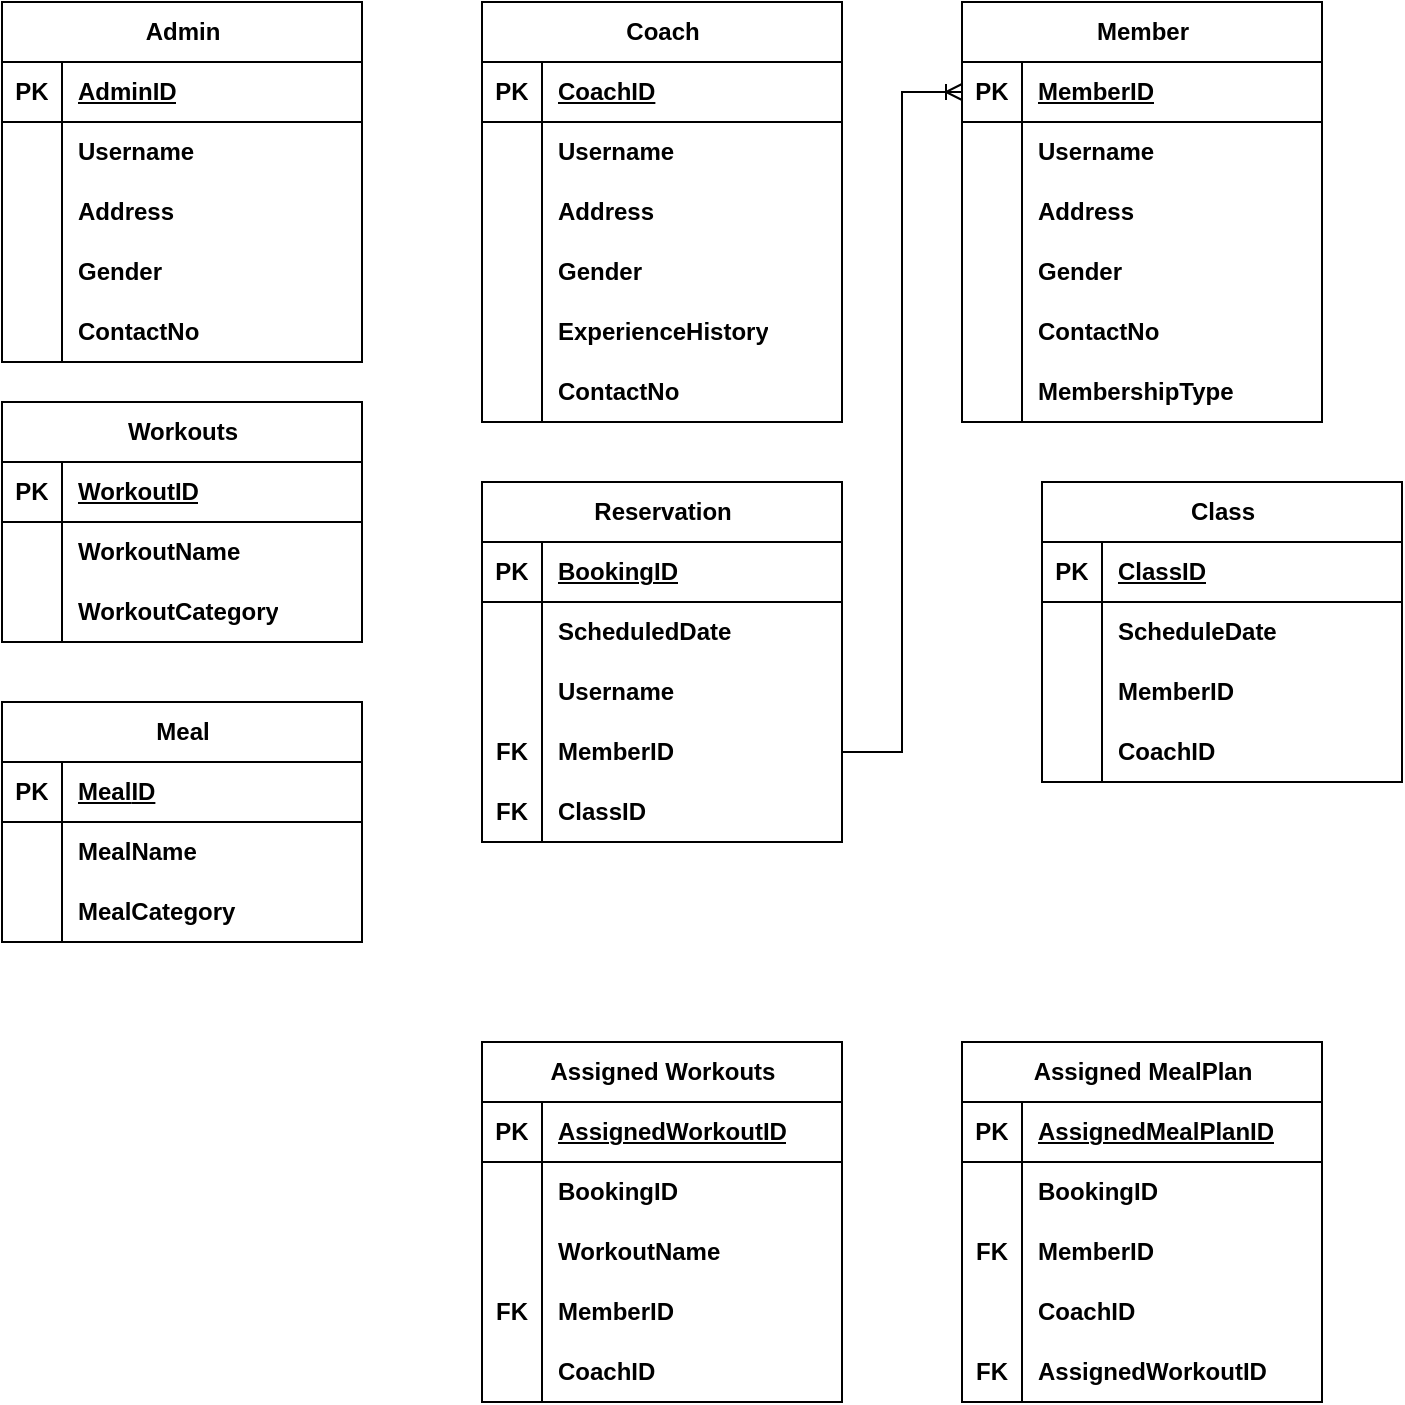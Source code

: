 <mxfile version="25.0.3" pages="2">
  <diagram name="Page-1" id="4TqvJVeHTsXJFtZd-KXk">
    <mxGraphModel dx="1132" dy="567" grid="1" gridSize="10" guides="1" tooltips="1" connect="1" arrows="1" fold="1" page="1" pageScale="1" pageWidth="850" pageHeight="1100" math="0" shadow="0">
      <root>
        <mxCell id="0" />
        <mxCell id="1" parent="0" />
        <mxCell id="-XFMfrZ_lbu0lAtuvU6I-1" value="Admin" style="shape=table;startSize=30;container=1;collapsible=1;childLayout=tableLayout;fixedRows=1;rowLines=0;fontStyle=1;align=center;resizeLast=1;html=1;" parent="1" vertex="1">
          <mxGeometry x="40" y="80" width="180" height="180" as="geometry" />
        </mxCell>
        <mxCell id="-XFMfrZ_lbu0lAtuvU6I-2" value="" style="shape=tableRow;horizontal=0;startSize=0;swimlaneHead=0;swimlaneBody=0;fillColor=none;collapsible=0;dropTarget=0;points=[[0,0.5],[1,0.5]];portConstraint=eastwest;top=0;left=0;right=0;bottom=1;" parent="-XFMfrZ_lbu0lAtuvU6I-1" vertex="1">
          <mxGeometry y="30" width="180" height="30" as="geometry" />
        </mxCell>
        <mxCell id="-XFMfrZ_lbu0lAtuvU6I-3" value="PK" style="shape=partialRectangle;connectable=0;fillColor=none;top=0;left=0;bottom=0;right=0;fontStyle=1;overflow=hidden;whiteSpace=wrap;html=1;" parent="-XFMfrZ_lbu0lAtuvU6I-2" vertex="1">
          <mxGeometry width="30" height="30" as="geometry">
            <mxRectangle width="30" height="30" as="alternateBounds" />
          </mxGeometry>
        </mxCell>
        <mxCell id="-XFMfrZ_lbu0lAtuvU6I-4" value="AdminID" style="shape=partialRectangle;connectable=0;fillColor=none;top=0;left=0;bottom=0;right=0;align=left;spacingLeft=6;fontStyle=5;overflow=hidden;whiteSpace=wrap;html=1;" parent="-XFMfrZ_lbu0lAtuvU6I-2" vertex="1">
          <mxGeometry x="30" width="150" height="30" as="geometry">
            <mxRectangle width="150" height="30" as="alternateBounds" />
          </mxGeometry>
        </mxCell>
        <mxCell id="-XFMfrZ_lbu0lAtuvU6I-5" value="" style="shape=tableRow;horizontal=0;startSize=0;swimlaneHead=0;swimlaneBody=0;fillColor=none;collapsible=0;dropTarget=0;points=[[0,0.5],[1,0.5]];portConstraint=eastwest;top=0;left=0;right=0;bottom=0;" parent="-XFMfrZ_lbu0lAtuvU6I-1" vertex="1">
          <mxGeometry y="60" width="180" height="30" as="geometry" />
        </mxCell>
        <mxCell id="-XFMfrZ_lbu0lAtuvU6I-6" value="" style="shape=partialRectangle;connectable=0;fillColor=none;top=0;left=0;bottom=0;right=0;editable=1;overflow=hidden;whiteSpace=wrap;html=1;" parent="-XFMfrZ_lbu0lAtuvU6I-5" vertex="1">
          <mxGeometry width="30" height="30" as="geometry">
            <mxRectangle width="30" height="30" as="alternateBounds" />
          </mxGeometry>
        </mxCell>
        <mxCell id="-XFMfrZ_lbu0lAtuvU6I-7" value="&lt;b&gt;Username&lt;/b&gt;" style="shape=partialRectangle;connectable=0;fillColor=none;top=0;left=0;bottom=0;right=0;align=left;spacingLeft=6;overflow=hidden;whiteSpace=wrap;html=1;" parent="-XFMfrZ_lbu0lAtuvU6I-5" vertex="1">
          <mxGeometry x="30" width="150" height="30" as="geometry">
            <mxRectangle width="150" height="30" as="alternateBounds" />
          </mxGeometry>
        </mxCell>
        <mxCell id="-XFMfrZ_lbu0lAtuvU6I-8" value="" style="shape=tableRow;horizontal=0;startSize=0;swimlaneHead=0;swimlaneBody=0;fillColor=none;collapsible=0;dropTarget=0;points=[[0,0.5],[1,0.5]];portConstraint=eastwest;top=0;left=0;right=0;bottom=0;" parent="-XFMfrZ_lbu0lAtuvU6I-1" vertex="1">
          <mxGeometry y="90" width="180" height="30" as="geometry" />
        </mxCell>
        <mxCell id="-XFMfrZ_lbu0lAtuvU6I-9" value="" style="shape=partialRectangle;connectable=0;fillColor=none;top=0;left=0;bottom=0;right=0;editable=1;overflow=hidden;whiteSpace=wrap;html=1;" parent="-XFMfrZ_lbu0lAtuvU6I-8" vertex="1">
          <mxGeometry width="30" height="30" as="geometry">
            <mxRectangle width="30" height="30" as="alternateBounds" />
          </mxGeometry>
        </mxCell>
        <mxCell id="-XFMfrZ_lbu0lAtuvU6I-10" value="Address" style="shape=partialRectangle;connectable=0;fillColor=none;top=0;left=0;bottom=0;right=0;align=left;spacingLeft=6;overflow=hidden;whiteSpace=wrap;html=1;fontStyle=1" parent="-XFMfrZ_lbu0lAtuvU6I-8" vertex="1">
          <mxGeometry x="30" width="150" height="30" as="geometry">
            <mxRectangle width="150" height="30" as="alternateBounds" />
          </mxGeometry>
        </mxCell>
        <mxCell id="-XFMfrZ_lbu0lAtuvU6I-11" value="" style="shape=tableRow;horizontal=0;startSize=0;swimlaneHead=0;swimlaneBody=0;fillColor=none;collapsible=0;dropTarget=0;points=[[0,0.5],[1,0.5]];portConstraint=eastwest;top=0;left=0;right=0;bottom=0;" parent="-XFMfrZ_lbu0lAtuvU6I-1" vertex="1">
          <mxGeometry y="120" width="180" height="30" as="geometry" />
        </mxCell>
        <mxCell id="-XFMfrZ_lbu0lAtuvU6I-12" value="" style="shape=partialRectangle;connectable=0;fillColor=none;top=0;left=0;bottom=0;right=0;editable=1;overflow=hidden;whiteSpace=wrap;html=1;" parent="-XFMfrZ_lbu0lAtuvU6I-11" vertex="1">
          <mxGeometry width="30" height="30" as="geometry">
            <mxRectangle width="30" height="30" as="alternateBounds" />
          </mxGeometry>
        </mxCell>
        <mxCell id="-XFMfrZ_lbu0lAtuvU6I-13" value="Gender" style="shape=partialRectangle;connectable=0;fillColor=none;top=0;left=0;bottom=0;right=0;align=left;spacingLeft=6;overflow=hidden;whiteSpace=wrap;html=1;fontStyle=1" parent="-XFMfrZ_lbu0lAtuvU6I-11" vertex="1">
          <mxGeometry x="30" width="150" height="30" as="geometry">
            <mxRectangle width="150" height="30" as="alternateBounds" />
          </mxGeometry>
        </mxCell>
        <mxCell id="6PT8bEeHS86PDpMqPX0f-96" value="" style="shape=tableRow;horizontal=0;startSize=0;swimlaneHead=0;swimlaneBody=0;fillColor=none;collapsible=0;dropTarget=0;points=[[0,0.5],[1,0.5]];portConstraint=eastwest;top=0;left=0;right=0;bottom=0;" vertex="1" parent="-XFMfrZ_lbu0lAtuvU6I-1">
          <mxGeometry y="150" width="180" height="30" as="geometry" />
        </mxCell>
        <mxCell id="6PT8bEeHS86PDpMqPX0f-97" value="" style="shape=partialRectangle;connectable=0;fillColor=none;top=0;left=0;bottom=0;right=0;editable=1;overflow=hidden;whiteSpace=wrap;html=1;" vertex="1" parent="6PT8bEeHS86PDpMqPX0f-96">
          <mxGeometry width="30" height="30" as="geometry">
            <mxRectangle width="30" height="30" as="alternateBounds" />
          </mxGeometry>
        </mxCell>
        <mxCell id="6PT8bEeHS86PDpMqPX0f-98" value="ContactNo" style="shape=partialRectangle;connectable=0;fillColor=none;top=0;left=0;bottom=0;right=0;align=left;spacingLeft=6;overflow=hidden;whiteSpace=wrap;html=1;fontStyle=1" vertex="1" parent="6PT8bEeHS86PDpMqPX0f-96">
          <mxGeometry x="30" width="150" height="30" as="geometry">
            <mxRectangle width="150" height="30" as="alternateBounds" />
          </mxGeometry>
        </mxCell>
        <mxCell id="-XFMfrZ_lbu0lAtuvU6I-14" value="Coach" style="shape=table;startSize=30;container=1;collapsible=1;childLayout=tableLayout;fixedRows=1;rowLines=0;fontStyle=1;align=center;resizeLast=1;html=1;" parent="1" vertex="1">
          <mxGeometry x="280" y="80" width="180" height="210" as="geometry" />
        </mxCell>
        <mxCell id="-XFMfrZ_lbu0lAtuvU6I-15" value="" style="shape=tableRow;horizontal=0;startSize=0;swimlaneHead=0;swimlaneBody=0;fillColor=none;collapsible=0;dropTarget=0;points=[[0,0.5],[1,0.5]];portConstraint=eastwest;top=0;left=0;right=0;bottom=1;" parent="-XFMfrZ_lbu0lAtuvU6I-14" vertex="1">
          <mxGeometry y="30" width="180" height="30" as="geometry" />
        </mxCell>
        <mxCell id="-XFMfrZ_lbu0lAtuvU6I-16" value="PK" style="shape=partialRectangle;connectable=0;fillColor=none;top=0;left=0;bottom=0;right=0;fontStyle=1;overflow=hidden;whiteSpace=wrap;html=1;" parent="-XFMfrZ_lbu0lAtuvU6I-15" vertex="1">
          <mxGeometry width="30" height="30" as="geometry">
            <mxRectangle width="30" height="30" as="alternateBounds" />
          </mxGeometry>
        </mxCell>
        <mxCell id="-XFMfrZ_lbu0lAtuvU6I-17" value="CoachID" style="shape=partialRectangle;connectable=0;fillColor=none;top=0;left=0;bottom=0;right=0;align=left;spacingLeft=6;fontStyle=5;overflow=hidden;whiteSpace=wrap;html=1;" parent="-XFMfrZ_lbu0lAtuvU6I-15" vertex="1">
          <mxGeometry x="30" width="150" height="30" as="geometry">
            <mxRectangle width="150" height="30" as="alternateBounds" />
          </mxGeometry>
        </mxCell>
        <mxCell id="-XFMfrZ_lbu0lAtuvU6I-18" value="" style="shape=tableRow;horizontal=0;startSize=0;swimlaneHead=0;swimlaneBody=0;fillColor=none;collapsible=0;dropTarget=0;points=[[0,0.5],[1,0.5]];portConstraint=eastwest;top=0;left=0;right=0;bottom=0;" parent="-XFMfrZ_lbu0lAtuvU6I-14" vertex="1">
          <mxGeometry y="60" width="180" height="30" as="geometry" />
        </mxCell>
        <mxCell id="-XFMfrZ_lbu0lAtuvU6I-19" value="" style="shape=partialRectangle;connectable=0;fillColor=none;top=0;left=0;bottom=0;right=0;editable=1;overflow=hidden;whiteSpace=wrap;html=1;" parent="-XFMfrZ_lbu0lAtuvU6I-18" vertex="1">
          <mxGeometry width="30" height="30" as="geometry">
            <mxRectangle width="30" height="30" as="alternateBounds" />
          </mxGeometry>
        </mxCell>
        <mxCell id="-XFMfrZ_lbu0lAtuvU6I-20" value="Username" style="shape=partialRectangle;connectable=0;fillColor=none;top=0;left=0;bottom=0;right=0;align=left;spacingLeft=6;overflow=hidden;whiteSpace=wrap;html=1;fontStyle=1" parent="-XFMfrZ_lbu0lAtuvU6I-18" vertex="1">
          <mxGeometry x="30" width="150" height="30" as="geometry">
            <mxRectangle width="150" height="30" as="alternateBounds" />
          </mxGeometry>
        </mxCell>
        <mxCell id="-XFMfrZ_lbu0lAtuvU6I-21" value="" style="shape=tableRow;horizontal=0;startSize=0;swimlaneHead=0;swimlaneBody=0;fillColor=none;collapsible=0;dropTarget=0;points=[[0,0.5],[1,0.5]];portConstraint=eastwest;top=0;left=0;right=0;bottom=0;" parent="-XFMfrZ_lbu0lAtuvU6I-14" vertex="1">
          <mxGeometry y="90" width="180" height="30" as="geometry" />
        </mxCell>
        <mxCell id="-XFMfrZ_lbu0lAtuvU6I-22" value="" style="shape=partialRectangle;connectable=0;fillColor=none;top=0;left=0;bottom=0;right=0;editable=1;overflow=hidden;whiteSpace=wrap;html=1;" parent="-XFMfrZ_lbu0lAtuvU6I-21" vertex="1">
          <mxGeometry width="30" height="30" as="geometry">
            <mxRectangle width="30" height="30" as="alternateBounds" />
          </mxGeometry>
        </mxCell>
        <mxCell id="-XFMfrZ_lbu0lAtuvU6I-23" value="Address" style="shape=partialRectangle;connectable=0;fillColor=none;top=0;left=0;bottom=0;right=0;align=left;spacingLeft=6;overflow=hidden;whiteSpace=wrap;html=1;fontStyle=1" parent="-XFMfrZ_lbu0lAtuvU6I-21" vertex="1">
          <mxGeometry x="30" width="150" height="30" as="geometry">
            <mxRectangle width="150" height="30" as="alternateBounds" />
          </mxGeometry>
        </mxCell>
        <mxCell id="-XFMfrZ_lbu0lAtuvU6I-24" value="" style="shape=tableRow;horizontal=0;startSize=0;swimlaneHead=0;swimlaneBody=0;fillColor=none;collapsible=0;dropTarget=0;points=[[0,0.5],[1,0.5]];portConstraint=eastwest;top=0;left=0;right=0;bottom=0;" parent="-XFMfrZ_lbu0lAtuvU6I-14" vertex="1">
          <mxGeometry y="120" width="180" height="30" as="geometry" />
        </mxCell>
        <mxCell id="-XFMfrZ_lbu0lAtuvU6I-25" value="" style="shape=partialRectangle;connectable=0;fillColor=none;top=0;left=0;bottom=0;right=0;editable=1;overflow=hidden;whiteSpace=wrap;html=1;" parent="-XFMfrZ_lbu0lAtuvU6I-24" vertex="1">
          <mxGeometry width="30" height="30" as="geometry">
            <mxRectangle width="30" height="30" as="alternateBounds" />
          </mxGeometry>
        </mxCell>
        <mxCell id="-XFMfrZ_lbu0lAtuvU6I-26" value="Gender" style="shape=partialRectangle;connectable=0;fillColor=none;top=0;left=0;bottom=0;right=0;align=left;spacingLeft=6;overflow=hidden;whiteSpace=wrap;html=1;fontStyle=1" parent="-XFMfrZ_lbu0lAtuvU6I-24" vertex="1">
          <mxGeometry x="30" width="150" height="30" as="geometry">
            <mxRectangle width="150" height="30" as="alternateBounds" />
          </mxGeometry>
        </mxCell>
        <mxCell id="6PT8bEeHS86PDpMqPX0f-40" value="" style="shape=tableRow;horizontal=0;startSize=0;swimlaneHead=0;swimlaneBody=0;fillColor=none;collapsible=0;dropTarget=0;points=[[0,0.5],[1,0.5]];portConstraint=eastwest;top=0;left=0;right=0;bottom=0;" vertex="1" parent="-XFMfrZ_lbu0lAtuvU6I-14">
          <mxGeometry y="150" width="180" height="30" as="geometry" />
        </mxCell>
        <mxCell id="6PT8bEeHS86PDpMqPX0f-41" value="" style="shape=partialRectangle;connectable=0;fillColor=none;top=0;left=0;bottom=0;right=0;editable=1;overflow=hidden;whiteSpace=wrap;html=1;" vertex="1" parent="6PT8bEeHS86PDpMqPX0f-40">
          <mxGeometry width="30" height="30" as="geometry">
            <mxRectangle width="30" height="30" as="alternateBounds" />
          </mxGeometry>
        </mxCell>
        <mxCell id="6PT8bEeHS86PDpMqPX0f-42" value="ExperienceHistory" style="shape=partialRectangle;connectable=0;fillColor=none;top=0;left=0;bottom=0;right=0;align=left;spacingLeft=6;overflow=hidden;whiteSpace=wrap;html=1;fontStyle=1" vertex="1" parent="6PT8bEeHS86PDpMqPX0f-40">
          <mxGeometry x="30" width="150" height="30" as="geometry">
            <mxRectangle width="150" height="30" as="alternateBounds" />
          </mxGeometry>
        </mxCell>
        <mxCell id="6PT8bEeHS86PDpMqPX0f-99" value="" style="shape=tableRow;horizontal=0;startSize=0;swimlaneHead=0;swimlaneBody=0;fillColor=none;collapsible=0;dropTarget=0;points=[[0,0.5],[1,0.5]];portConstraint=eastwest;top=0;left=0;right=0;bottom=0;" vertex="1" parent="-XFMfrZ_lbu0lAtuvU6I-14">
          <mxGeometry y="180" width="180" height="30" as="geometry" />
        </mxCell>
        <mxCell id="6PT8bEeHS86PDpMqPX0f-100" value="" style="shape=partialRectangle;connectable=0;fillColor=none;top=0;left=0;bottom=0;right=0;editable=1;overflow=hidden;whiteSpace=wrap;html=1;" vertex="1" parent="6PT8bEeHS86PDpMqPX0f-99">
          <mxGeometry width="30" height="30" as="geometry">
            <mxRectangle width="30" height="30" as="alternateBounds" />
          </mxGeometry>
        </mxCell>
        <mxCell id="6PT8bEeHS86PDpMqPX0f-101" value="ContactNo" style="shape=partialRectangle;connectable=0;fillColor=none;top=0;left=0;bottom=0;right=0;align=left;spacingLeft=6;overflow=hidden;whiteSpace=wrap;html=1;fontStyle=1" vertex="1" parent="6PT8bEeHS86PDpMqPX0f-99">
          <mxGeometry x="30" width="150" height="30" as="geometry">
            <mxRectangle width="150" height="30" as="alternateBounds" />
          </mxGeometry>
        </mxCell>
        <mxCell id="-XFMfrZ_lbu0lAtuvU6I-27" value="Member" style="shape=table;startSize=30;container=1;collapsible=1;childLayout=tableLayout;fixedRows=1;rowLines=0;fontStyle=1;align=center;resizeLast=1;html=1;" parent="1" vertex="1">
          <mxGeometry x="520" y="80" width="180" height="210" as="geometry" />
        </mxCell>
        <mxCell id="-XFMfrZ_lbu0lAtuvU6I-28" value="" style="shape=tableRow;horizontal=0;startSize=0;swimlaneHead=0;swimlaneBody=0;fillColor=none;collapsible=0;dropTarget=0;points=[[0,0.5],[1,0.5]];portConstraint=eastwest;top=0;left=0;right=0;bottom=1;" parent="-XFMfrZ_lbu0lAtuvU6I-27" vertex="1">
          <mxGeometry y="30" width="180" height="30" as="geometry" />
        </mxCell>
        <mxCell id="-XFMfrZ_lbu0lAtuvU6I-29" value="PK" style="shape=partialRectangle;connectable=0;fillColor=none;top=0;left=0;bottom=0;right=0;fontStyle=1;overflow=hidden;whiteSpace=wrap;html=1;" parent="-XFMfrZ_lbu0lAtuvU6I-28" vertex="1">
          <mxGeometry width="30" height="30" as="geometry">
            <mxRectangle width="30" height="30" as="alternateBounds" />
          </mxGeometry>
        </mxCell>
        <mxCell id="-XFMfrZ_lbu0lAtuvU6I-30" value="&lt;span style=&quot;text-align: center; text-wrap-mode: nowrap;&quot;&gt;MemberID&lt;/span&gt;" style="shape=partialRectangle;connectable=0;fillColor=none;top=0;left=0;bottom=0;right=0;align=left;spacingLeft=6;fontStyle=5;overflow=hidden;whiteSpace=wrap;html=1;" parent="-XFMfrZ_lbu0lAtuvU6I-28" vertex="1">
          <mxGeometry x="30" width="150" height="30" as="geometry">
            <mxRectangle width="150" height="30" as="alternateBounds" />
          </mxGeometry>
        </mxCell>
        <mxCell id="-XFMfrZ_lbu0lAtuvU6I-31" value="" style="shape=tableRow;horizontal=0;startSize=0;swimlaneHead=0;swimlaneBody=0;fillColor=none;collapsible=0;dropTarget=0;points=[[0,0.5],[1,0.5]];portConstraint=eastwest;top=0;left=0;right=0;bottom=0;" parent="-XFMfrZ_lbu0lAtuvU6I-27" vertex="1">
          <mxGeometry y="60" width="180" height="30" as="geometry" />
        </mxCell>
        <mxCell id="-XFMfrZ_lbu0lAtuvU6I-32" value="" style="shape=partialRectangle;connectable=0;fillColor=none;top=0;left=0;bottom=0;right=0;editable=1;overflow=hidden;whiteSpace=wrap;html=1;" parent="-XFMfrZ_lbu0lAtuvU6I-31" vertex="1">
          <mxGeometry width="30" height="30" as="geometry">
            <mxRectangle width="30" height="30" as="alternateBounds" />
          </mxGeometry>
        </mxCell>
        <mxCell id="-XFMfrZ_lbu0lAtuvU6I-33" value="Username" style="shape=partialRectangle;connectable=0;fillColor=none;top=0;left=0;bottom=0;right=0;align=left;spacingLeft=6;overflow=hidden;whiteSpace=wrap;html=1;fontStyle=1" parent="-XFMfrZ_lbu0lAtuvU6I-31" vertex="1">
          <mxGeometry x="30" width="150" height="30" as="geometry">
            <mxRectangle width="150" height="30" as="alternateBounds" />
          </mxGeometry>
        </mxCell>
        <mxCell id="-XFMfrZ_lbu0lAtuvU6I-34" value="" style="shape=tableRow;horizontal=0;startSize=0;swimlaneHead=0;swimlaneBody=0;fillColor=none;collapsible=0;dropTarget=0;points=[[0,0.5],[1,0.5]];portConstraint=eastwest;top=0;left=0;right=0;bottom=0;" parent="-XFMfrZ_lbu0lAtuvU6I-27" vertex="1">
          <mxGeometry y="90" width="180" height="30" as="geometry" />
        </mxCell>
        <mxCell id="-XFMfrZ_lbu0lAtuvU6I-35" value="" style="shape=partialRectangle;connectable=0;fillColor=none;top=0;left=0;bottom=0;right=0;editable=1;overflow=hidden;whiteSpace=wrap;html=1;" parent="-XFMfrZ_lbu0lAtuvU6I-34" vertex="1">
          <mxGeometry width="30" height="30" as="geometry">
            <mxRectangle width="30" height="30" as="alternateBounds" />
          </mxGeometry>
        </mxCell>
        <mxCell id="-XFMfrZ_lbu0lAtuvU6I-36" value="&lt;b&gt;Address&lt;/b&gt;" style="shape=partialRectangle;connectable=0;fillColor=none;top=0;left=0;bottom=0;right=0;align=left;spacingLeft=6;overflow=hidden;whiteSpace=wrap;html=1;" parent="-XFMfrZ_lbu0lAtuvU6I-34" vertex="1">
          <mxGeometry x="30" width="150" height="30" as="geometry">
            <mxRectangle width="150" height="30" as="alternateBounds" />
          </mxGeometry>
        </mxCell>
        <mxCell id="-XFMfrZ_lbu0lAtuvU6I-37" value="" style="shape=tableRow;horizontal=0;startSize=0;swimlaneHead=0;swimlaneBody=0;fillColor=none;collapsible=0;dropTarget=0;points=[[0,0.5],[1,0.5]];portConstraint=eastwest;top=0;left=0;right=0;bottom=0;" parent="-XFMfrZ_lbu0lAtuvU6I-27" vertex="1">
          <mxGeometry y="120" width="180" height="30" as="geometry" />
        </mxCell>
        <mxCell id="-XFMfrZ_lbu0lAtuvU6I-38" value="" style="shape=partialRectangle;connectable=0;fillColor=none;top=0;left=0;bottom=0;right=0;editable=1;overflow=hidden;whiteSpace=wrap;html=1;" parent="-XFMfrZ_lbu0lAtuvU6I-37" vertex="1">
          <mxGeometry width="30" height="30" as="geometry">
            <mxRectangle width="30" height="30" as="alternateBounds" />
          </mxGeometry>
        </mxCell>
        <mxCell id="-XFMfrZ_lbu0lAtuvU6I-39" value="&lt;b&gt;Gender&lt;/b&gt;" style="shape=partialRectangle;connectable=0;fillColor=none;top=0;left=0;bottom=0;right=0;align=left;spacingLeft=6;overflow=hidden;whiteSpace=wrap;html=1;" parent="-XFMfrZ_lbu0lAtuvU6I-37" vertex="1">
          <mxGeometry x="30" width="150" height="30" as="geometry">
            <mxRectangle width="150" height="30" as="alternateBounds" />
          </mxGeometry>
        </mxCell>
        <mxCell id="6PT8bEeHS86PDpMqPX0f-90" value="" style="shape=tableRow;horizontal=0;startSize=0;swimlaneHead=0;swimlaneBody=0;fillColor=none;collapsible=0;dropTarget=0;points=[[0,0.5],[1,0.5]];portConstraint=eastwest;top=0;left=0;right=0;bottom=0;" vertex="1" parent="-XFMfrZ_lbu0lAtuvU6I-27">
          <mxGeometry y="150" width="180" height="30" as="geometry" />
        </mxCell>
        <mxCell id="6PT8bEeHS86PDpMqPX0f-91" value="" style="shape=partialRectangle;connectable=0;fillColor=none;top=0;left=0;bottom=0;right=0;editable=1;overflow=hidden;whiteSpace=wrap;html=1;" vertex="1" parent="6PT8bEeHS86PDpMqPX0f-90">
          <mxGeometry width="30" height="30" as="geometry">
            <mxRectangle width="30" height="30" as="alternateBounds" />
          </mxGeometry>
        </mxCell>
        <mxCell id="6PT8bEeHS86PDpMqPX0f-92" value="&lt;b&gt;ContactNo&lt;/b&gt;" style="shape=partialRectangle;connectable=0;fillColor=none;top=0;left=0;bottom=0;right=0;align=left;spacingLeft=6;overflow=hidden;whiteSpace=wrap;html=1;" vertex="1" parent="6PT8bEeHS86PDpMqPX0f-90">
          <mxGeometry x="30" width="150" height="30" as="geometry">
            <mxRectangle width="150" height="30" as="alternateBounds" />
          </mxGeometry>
        </mxCell>
        <mxCell id="6PT8bEeHS86PDpMqPX0f-93" value="" style="shape=tableRow;horizontal=0;startSize=0;swimlaneHead=0;swimlaneBody=0;fillColor=none;collapsible=0;dropTarget=0;points=[[0,0.5],[1,0.5]];portConstraint=eastwest;top=0;left=0;right=0;bottom=0;" vertex="1" parent="-XFMfrZ_lbu0lAtuvU6I-27">
          <mxGeometry y="180" width="180" height="30" as="geometry" />
        </mxCell>
        <mxCell id="6PT8bEeHS86PDpMqPX0f-94" value="" style="shape=partialRectangle;connectable=0;fillColor=none;top=0;left=0;bottom=0;right=0;editable=1;overflow=hidden;whiteSpace=wrap;html=1;" vertex="1" parent="6PT8bEeHS86PDpMqPX0f-93">
          <mxGeometry width="30" height="30" as="geometry">
            <mxRectangle width="30" height="30" as="alternateBounds" />
          </mxGeometry>
        </mxCell>
        <mxCell id="6PT8bEeHS86PDpMqPX0f-95" value="&lt;b&gt;MembershipType&lt;/b&gt;" style="shape=partialRectangle;connectable=0;fillColor=none;top=0;left=0;bottom=0;right=0;align=left;spacingLeft=6;overflow=hidden;whiteSpace=wrap;html=1;" vertex="1" parent="6PT8bEeHS86PDpMqPX0f-93">
          <mxGeometry x="30" width="150" height="30" as="geometry">
            <mxRectangle width="150" height="30" as="alternateBounds" />
          </mxGeometry>
        </mxCell>
        <mxCell id="6PT8bEeHS86PDpMqPX0f-1" value="Assigned Workouts" style="shape=table;startSize=30;container=1;collapsible=1;childLayout=tableLayout;fixedRows=1;rowLines=0;fontStyle=1;align=center;resizeLast=1;html=1;" vertex="1" parent="1">
          <mxGeometry x="280" y="600" width="180" height="180" as="geometry" />
        </mxCell>
        <mxCell id="6PT8bEeHS86PDpMqPX0f-2" value="" style="shape=tableRow;horizontal=0;startSize=0;swimlaneHead=0;swimlaneBody=0;fillColor=none;collapsible=0;dropTarget=0;points=[[0,0.5],[1,0.5]];portConstraint=eastwest;top=0;left=0;right=0;bottom=1;" vertex="1" parent="6PT8bEeHS86PDpMqPX0f-1">
          <mxGeometry y="30" width="180" height="30" as="geometry" />
        </mxCell>
        <mxCell id="6PT8bEeHS86PDpMqPX0f-3" value="PK" style="shape=partialRectangle;connectable=0;fillColor=none;top=0;left=0;bottom=0;right=0;fontStyle=1;overflow=hidden;whiteSpace=wrap;html=1;" vertex="1" parent="6PT8bEeHS86PDpMqPX0f-2">
          <mxGeometry width="30" height="30" as="geometry">
            <mxRectangle width="30" height="30" as="alternateBounds" />
          </mxGeometry>
        </mxCell>
        <mxCell id="6PT8bEeHS86PDpMqPX0f-4" value="AssignedWorkoutID" style="shape=partialRectangle;connectable=0;fillColor=none;top=0;left=0;bottom=0;right=0;align=left;spacingLeft=6;fontStyle=5;overflow=hidden;whiteSpace=wrap;html=1;" vertex="1" parent="6PT8bEeHS86PDpMqPX0f-2">
          <mxGeometry x="30" width="150" height="30" as="geometry">
            <mxRectangle width="150" height="30" as="alternateBounds" />
          </mxGeometry>
        </mxCell>
        <mxCell id="6PT8bEeHS86PDpMqPX0f-5" value="" style="shape=tableRow;horizontal=0;startSize=0;swimlaneHead=0;swimlaneBody=0;fillColor=none;collapsible=0;dropTarget=0;points=[[0,0.5],[1,0.5]];portConstraint=eastwest;top=0;left=0;right=0;bottom=0;" vertex="1" parent="6PT8bEeHS86PDpMqPX0f-1">
          <mxGeometry y="60" width="180" height="30" as="geometry" />
        </mxCell>
        <mxCell id="6PT8bEeHS86PDpMqPX0f-6" value="" style="shape=partialRectangle;connectable=0;fillColor=none;top=0;left=0;bottom=0;right=0;editable=1;overflow=hidden;whiteSpace=wrap;html=1;" vertex="1" parent="6PT8bEeHS86PDpMqPX0f-5">
          <mxGeometry width="30" height="30" as="geometry">
            <mxRectangle width="30" height="30" as="alternateBounds" />
          </mxGeometry>
        </mxCell>
        <mxCell id="6PT8bEeHS86PDpMqPX0f-7" value="&lt;b&gt;BookingID&lt;/b&gt;" style="shape=partialRectangle;connectable=0;fillColor=none;top=0;left=0;bottom=0;right=0;align=left;spacingLeft=6;overflow=hidden;whiteSpace=wrap;html=1;" vertex="1" parent="6PT8bEeHS86PDpMqPX0f-5">
          <mxGeometry x="30" width="150" height="30" as="geometry">
            <mxRectangle width="150" height="30" as="alternateBounds" />
          </mxGeometry>
        </mxCell>
        <mxCell id="6PT8bEeHS86PDpMqPX0f-8" value="" style="shape=tableRow;horizontal=0;startSize=0;swimlaneHead=0;swimlaneBody=0;fillColor=none;collapsible=0;dropTarget=0;points=[[0,0.5],[1,0.5]];portConstraint=eastwest;top=0;left=0;right=0;bottom=0;" vertex="1" parent="6PT8bEeHS86PDpMqPX0f-1">
          <mxGeometry y="90" width="180" height="30" as="geometry" />
        </mxCell>
        <mxCell id="6PT8bEeHS86PDpMqPX0f-9" value="" style="shape=partialRectangle;connectable=0;fillColor=none;top=0;left=0;bottom=0;right=0;editable=1;overflow=hidden;whiteSpace=wrap;html=1;" vertex="1" parent="6PT8bEeHS86PDpMqPX0f-8">
          <mxGeometry width="30" height="30" as="geometry">
            <mxRectangle width="30" height="30" as="alternateBounds" />
          </mxGeometry>
        </mxCell>
        <mxCell id="6PT8bEeHS86PDpMqPX0f-10" value="&lt;b&gt;WorkoutName&lt;/b&gt;" style="shape=partialRectangle;connectable=0;fillColor=none;top=0;left=0;bottom=0;right=0;align=left;spacingLeft=6;overflow=hidden;whiteSpace=wrap;html=1;" vertex="1" parent="6PT8bEeHS86PDpMqPX0f-8">
          <mxGeometry x="30" width="150" height="30" as="geometry">
            <mxRectangle width="150" height="30" as="alternateBounds" />
          </mxGeometry>
        </mxCell>
        <mxCell id="6PT8bEeHS86PDpMqPX0f-11" value="" style="shape=tableRow;horizontal=0;startSize=0;swimlaneHead=0;swimlaneBody=0;fillColor=none;collapsible=0;dropTarget=0;points=[[0,0.5],[1,0.5]];portConstraint=eastwest;top=0;left=0;right=0;bottom=0;" vertex="1" parent="6PT8bEeHS86PDpMqPX0f-1">
          <mxGeometry y="120" width="180" height="30" as="geometry" />
        </mxCell>
        <mxCell id="6PT8bEeHS86PDpMqPX0f-12" value="&lt;b&gt;FK&lt;/b&gt;" style="shape=partialRectangle;connectable=0;fillColor=none;top=0;left=0;bottom=0;right=0;editable=1;overflow=hidden;whiteSpace=wrap;html=1;" vertex="1" parent="6PT8bEeHS86PDpMqPX0f-11">
          <mxGeometry width="30" height="30" as="geometry">
            <mxRectangle width="30" height="30" as="alternateBounds" />
          </mxGeometry>
        </mxCell>
        <mxCell id="6PT8bEeHS86PDpMqPX0f-13" value="&lt;b&gt;MemberID&lt;/b&gt;" style="shape=partialRectangle;connectable=0;fillColor=none;top=0;left=0;bottom=0;right=0;align=left;spacingLeft=6;overflow=hidden;whiteSpace=wrap;html=1;" vertex="1" parent="6PT8bEeHS86PDpMqPX0f-11">
          <mxGeometry x="30" width="150" height="30" as="geometry">
            <mxRectangle width="150" height="30" as="alternateBounds" />
          </mxGeometry>
        </mxCell>
        <mxCell id="6PT8bEeHS86PDpMqPX0f-85" value="" style="shape=tableRow;horizontal=0;startSize=0;swimlaneHead=0;swimlaneBody=0;fillColor=none;collapsible=0;dropTarget=0;points=[[0,0.5],[1,0.5]];portConstraint=eastwest;top=0;left=0;right=0;bottom=0;" vertex="1" parent="6PT8bEeHS86PDpMqPX0f-1">
          <mxGeometry y="150" width="180" height="30" as="geometry" />
        </mxCell>
        <mxCell id="6PT8bEeHS86PDpMqPX0f-86" value="" style="shape=partialRectangle;connectable=0;fillColor=none;top=0;left=0;bottom=0;right=0;editable=1;overflow=hidden;whiteSpace=wrap;html=1;" vertex="1" parent="6PT8bEeHS86PDpMqPX0f-85">
          <mxGeometry width="30" height="30" as="geometry">
            <mxRectangle width="30" height="30" as="alternateBounds" />
          </mxGeometry>
        </mxCell>
        <mxCell id="6PT8bEeHS86PDpMqPX0f-87" value="&lt;b&gt;CoachID&lt;/b&gt;" style="shape=partialRectangle;connectable=0;fillColor=none;top=0;left=0;bottom=0;right=0;align=left;spacingLeft=6;overflow=hidden;whiteSpace=wrap;html=1;" vertex="1" parent="6PT8bEeHS86PDpMqPX0f-85">
          <mxGeometry x="30" width="150" height="30" as="geometry">
            <mxRectangle width="150" height="30" as="alternateBounds" />
          </mxGeometry>
        </mxCell>
        <mxCell id="6PT8bEeHS86PDpMqPX0f-14" value="Reservation" style="shape=table;startSize=30;container=1;collapsible=1;childLayout=tableLayout;fixedRows=1;rowLines=0;fontStyle=1;align=center;resizeLast=1;html=1;" vertex="1" parent="1">
          <mxGeometry x="280" y="320" width="180" height="180" as="geometry" />
        </mxCell>
        <mxCell id="6PT8bEeHS86PDpMqPX0f-15" value="" style="shape=tableRow;horizontal=0;startSize=0;swimlaneHead=0;swimlaneBody=0;fillColor=none;collapsible=0;dropTarget=0;points=[[0,0.5],[1,0.5]];portConstraint=eastwest;top=0;left=0;right=0;bottom=1;" vertex="1" parent="6PT8bEeHS86PDpMqPX0f-14">
          <mxGeometry y="30" width="180" height="30" as="geometry" />
        </mxCell>
        <mxCell id="6PT8bEeHS86PDpMqPX0f-16" value="PK" style="shape=partialRectangle;connectable=0;fillColor=none;top=0;left=0;bottom=0;right=0;fontStyle=1;overflow=hidden;whiteSpace=wrap;html=1;" vertex="1" parent="6PT8bEeHS86PDpMqPX0f-15">
          <mxGeometry width="30" height="30" as="geometry">
            <mxRectangle width="30" height="30" as="alternateBounds" />
          </mxGeometry>
        </mxCell>
        <mxCell id="6PT8bEeHS86PDpMqPX0f-17" value="BookingID" style="shape=partialRectangle;connectable=0;fillColor=none;top=0;left=0;bottom=0;right=0;align=left;spacingLeft=6;fontStyle=5;overflow=hidden;whiteSpace=wrap;html=1;" vertex="1" parent="6PT8bEeHS86PDpMqPX0f-15">
          <mxGeometry x="30" width="150" height="30" as="geometry">
            <mxRectangle width="150" height="30" as="alternateBounds" />
          </mxGeometry>
        </mxCell>
        <mxCell id="6PT8bEeHS86PDpMqPX0f-18" value="" style="shape=tableRow;horizontal=0;startSize=0;swimlaneHead=0;swimlaneBody=0;fillColor=none;collapsible=0;dropTarget=0;points=[[0,0.5],[1,0.5]];portConstraint=eastwest;top=0;left=0;right=0;bottom=0;" vertex="1" parent="6PT8bEeHS86PDpMqPX0f-14">
          <mxGeometry y="60" width="180" height="30" as="geometry" />
        </mxCell>
        <mxCell id="6PT8bEeHS86PDpMqPX0f-19" value="" style="shape=partialRectangle;connectable=0;fillColor=none;top=0;left=0;bottom=0;right=0;editable=1;overflow=hidden;whiteSpace=wrap;html=1;" vertex="1" parent="6PT8bEeHS86PDpMqPX0f-18">
          <mxGeometry width="30" height="30" as="geometry">
            <mxRectangle width="30" height="30" as="alternateBounds" />
          </mxGeometry>
        </mxCell>
        <mxCell id="6PT8bEeHS86PDpMqPX0f-20" value="&lt;b&gt;ScheduledDate&lt;/b&gt;" style="shape=partialRectangle;connectable=0;fillColor=none;top=0;left=0;bottom=0;right=0;align=left;spacingLeft=6;overflow=hidden;whiteSpace=wrap;html=1;" vertex="1" parent="6PT8bEeHS86PDpMqPX0f-18">
          <mxGeometry x="30" width="150" height="30" as="geometry">
            <mxRectangle width="150" height="30" as="alternateBounds" />
          </mxGeometry>
        </mxCell>
        <mxCell id="6PT8bEeHS86PDpMqPX0f-21" value="" style="shape=tableRow;horizontal=0;startSize=0;swimlaneHead=0;swimlaneBody=0;fillColor=none;collapsible=0;dropTarget=0;points=[[0,0.5],[1,0.5]];portConstraint=eastwest;top=0;left=0;right=0;bottom=0;" vertex="1" parent="6PT8bEeHS86PDpMqPX0f-14">
          <mxGeometry y="90" width="180" height="30" as="geometry" />
        </mxCell>
        <mxCell id="6PT8bEeHS86PDpMqPX0f-22" value="" style="shape=partialRectangle;connectable=0;fillColor=none;top=0;left=0;bottom=0;right=0;editable=1;overflow=hidden;whiteSpace=wrap;html=1;" vertex="1" parent="6PT8bEeHS86PDpMqPX0f-21">
          <mxGeometry width="30" height="30" as="geometry">
            <mxRectangle width="30" height="30" as="alternateBounds" />
          </mxGeometry>
        </mxCell>
        <mxCell id="6PT8bEeHS86PDpMqPX0f-23" value="Username" style="shape=partialRectangle;connectable=0;fillColor=none;top=0;left=0;bottom=0;right=0;align=left;spacingLeft=6;overflow=hidden;whiteSpace=wrap;html=1;fontStyle=1" vertex="1" parent="6PT8bEeHS86PDpMqPX0f-21">
          <mxGeometry x="30" width="150" height="30" as="geometry">
            <mxRectangle width="150" height="30" as="alternateBounds" />
          </mxGeometry>
        </mxCell>
        <mxCell id="6PT8bEeHS86PDpMqPX0f-24" value="" style="shape=tableRow;horizontal=0;startSize=0;swimlaneHead=0;swimlaneBody=0;fillColor=none;collapsible=0;dropTarget=0;points=[[0,0.5],[1,0.5]];portConstraint=eastwest;top=0;left=0;right=0;bottom=0;" vertex="1" parent="6PT8bEeHS86PDpMqPX0f-14">
          <mxGeometry y="120" width="180" height="30" as="geometry" />
        </mxCell>
        <mxCell id="6PT8bEeHS86PDpMqPX0f-25" value="&lt;b&gt;FK&lt;/b&gt;" style="shape=partialRectangle;connectable=0;fillColor=none;top=0;left=0;bottom=0;right=0;editable=1;overflow=hidden;whiteSpace=wrap;html=1;" vertex="1" parent="6PT8bEeHS86PDpMqPX0f-24">
          <mxGeometry width="30" height="30" as="geometry">
            <mxRectangle width="30" height="30" as="alternateBounds" />
          </mxGeometry>
        </mxCell>
        <mxCell id="6PT8bEeHS86PDpMqPX0f-26" value="MemberID" style="shape=partialRectangle;connectable=0;fillColor=none;top=0;left=0;bottom=0;right=0;align=left;spacingLeft=6;overflow=hidden;whiteSpace=wrap;html=1;fontStyle=1" vertex="1" parent="6PT8bEeHS86PDpMqPX0f-24">
          <mxGeometry x="30" width="150" height="30" as="geometry">
            <mxRectangle width="150" height="30" as="alternateBounds" />
          </mxGeometry>
        </mxCell>
        <mxCell id="6PT8bEeHS86PDpMqPX0f-117" value="" style="shape=tableRow;horizontal=0;startSize=0;swimlaneHead=0;swimlaneBody=0;fillColor=none;collapsible=0;dropTarget=0;points=[[0,0.5],[1,0.5]];portConstraint=eastwest;top=0;left=0;right=0;bottom=0;" vertex="1" parent="6PT8bEeHS86PDpMqPX0f-14">
          <mxGeometry y="150" width="180" height="30" as="geometry" />
        </mxCell>
        <mxCell id="6PT8bEeHS86PDpMqPX0f-118" value="&lt;b&gt;FK&lt;/b&gt;" style="shape=partialRectangle;connectable=0;fillColor=none;top=0;left=0;bottom=0;right=0;editable=1;overflow=hidden;whiteSpace=wrap;html=1;" vertex="1" parent="6PT8bEeHS86PDpMqPX0f-117">
          <mxGeometry width="30" height="30" as="geometry">
            <mxRectangle width="30" height="30" as="alternateBounds" />
          </mxGeometry>
        </mxCell>
        <mxCell id="6PT8bEeHS86PDpMqPX0f-119" value="ClassID" style="shape=partialRectangle;connectable=0;fillColor=none;top=0;left=0;bottom=0;right=0;align=left;spacingLeft=6;overflow=hidden;whiteSpace=wrap;html=1;fontStyle=1" vertex="1" parent="6PT8bEeHS86PDpMqPX0f-117">
          <mxGeometry x="30" width="150" height="30" as="geometry">
            <mxRectangle width="150" height="30" as="alternateBounds" />
          </mxGeometry>
        </mxCell>
        <mxCell id="6PT8bEeHS86PDpMqPX0f-43" value="Workouts" style="shape=table;startSize=30;container=1;collapsible=1;childLayout=tableLayout;fixedRows=1;rowLines=0;fontStyle=1;align=center;resizeLast=1;html=1;" vertex="1" parent="1">
          <mxGeometry x="40" y="280" width="180" height="120" as="geometry" />
        </mxCell>
        <mxCell id="6PT8bEeHS86PDpMqPX0f-44" value="" style="shape=tableRow;horizontal=0;startSize=0;swimlaneHead=0;swimlaneBody=0;fillColor=none;collapsible=0;dropTarget=0;points=[[0,0.5],[1,0.5]];portConstraint=eastwest;top=0;left=0;right=0;bottom=1;" vertex="1" parent="6PT8bEeHS86PDpMqPX0f-43">
          <mxGeometry y="30" width="180" height="30" as="geometry" />
        </mxCell>
        <mxCell id="6PT8bEeHS86PDpMqPX0f-45" value="PK" style="shape=partialRectangle;connectable=0;fillColor=none;top=0;left=0;bottom=0;right=0;fontStyle=1;overflow=hidden;whiteSpace=wrap;html=1;" vertex="1" parent="6PT8bEeHS86PDpMqPX0f-44">
          <mxGeometry width="30" height="30" as="geometry">
            <mxRectangle width="30" height="30" as="alternateBounds" />
          </mxGeometry>
        </mxCell>
        <mxCell id="6PT8bEeHS86PDpMqPX0f-46" value="WorkoutID" style="shape=partialRectangle;connectable=0;fillColor=none;top=0;left=0;bottom=0;right=0;align=left;spacingLeft=6;fontStyle=5;overflow=hidden;whiteSpace=wrap;html=1;" vertex="1" parent="6PT8bEeHS86PDpMqPX0f-44">
          <mxGeometry x="30" width="150" height="30" as="geometry">
            <mxRectangle width="150" height="30" as="alternateBounds" />
          </mxGeometry>
        </mxCell>
        <mxCell id="6PT8bEeHS86PDpMqPX0f-47" value="" style="shape=tableRow;horizontal=0;startSize=0;swimlaneHead=0;swimlaneBody=0;fillColor=none;collapsible=0;dropTarget=0;points=[[0,0.5],[1,0.5]];portConstraint=eastwest;top=0;left=0;right=0;bottom=0;" vertex="1" parent="6PT8bEeHS86PDpMqPX0f-43">
          <mxGeometry y="60" width="180" height="30" as="geometry" />
        </mxCell>
        <mxCell id="6PT8bEeHS86PDpMqPX0f-48" value="" style="shape=partialRectangle;connectable=0;fillColor=none;top=0;left=0;bottom=0;right=0;editable=1;overflow=hidden;whiteSpace=wrap;html=1;" vertex="1" parent="6PT8bEeHS86PDpMqPX0f-47">
          <mxGeometry width="30" height="30" as="geometry">
            <mxRectangle width="30" height="30" as="alternateBounds" />
          </mxGeometry>
        </mxCell>
        <mxCell id="6PT8bEeHS86PDpMqPX0f-49" value="&lt;b&gt;WorkoutName&lt;/b&gt;" style="shape=partialRectangle;connectable=0;fillColor=none;top=0;left=0;bottom=0;right=0;align=left;spacingLeft=6;overflow=hidden;whiteSpace=wrap;html=1;" vertex="1" parent="6PT8bEeHS86PDpMqPX0f-47">
          <mxGeometry x="30" width="150" height="30" as="geometry">
            <mxRectangle width="150" height="30" as="alternateBounds" />
          </mxGeometry>
        </mxCell>
        <mxCell id="6PT8bEeHS86PDpMqPX0f-50" value="" style="shape=tableRow;horizontal=0;startSize=0;swimlaneHead=0;swimlaneBody=0;fillColor=none;collapsible=0;dropTarget=0;points=[[0,0.5],[1,0.5]];portConstraint=eastwest;top=0;left=0;right=0;bottom=0;" vertex="1" parent="6PT8bEeHS86PDpMqPX0f-43">
          <mxGeometry y="90" width="180" height="30" as="geometry" />
        </mxCell>
        <mxCell id="6PT8bEeHS86PDpMqPX0f-51" value="" style="shape=partialRectangle;connectable=0;fillColor=none;top=0;left=0;bottom=0;right=0;editable=1;overflow=hidden;whiteSpace=wrap;html=1;" vertex="1" parent="6PT8bEeHS86PDpMqPX0f-50">
          <mxGeometry width="30" height="30" as="geometry">
            <mxRectangle width="30" height="30" as="alternateBounds" />
          </mxGeometry>
        </mxCell>
        <mxCell id="6PT8bEeHS86PDpMqPX0f-52" value="&lt;b&gt;WorkoutCategory&lt;/b&gt;" style="shape=partialRectangle;connectable=0;fillColor=none;top=0;left=0;bottom=0;right=0;align=left;spacingLeft=6;overflow=hidden;whiteSpace=wrap;html=1;" vertex="1" parent="6PT8bEeHS86PDpMqPX0f-50">
          <mxGeometry x="30" width="150" height="30" as="geometry">
            <mxRectangle width="150" height="30" as="alternateBounds" />
          </mxGeometry>
        </mxCell>
        <mxCell id="6PT8bEeHS86PDpMqPX0f-56" value="Meal" style="shape=table;startSize=30;container=1;collapsible=1;childLayout=tableLayout;fixedRows=1;rowLines=0;fontStyle=1;align=center;resizeLast=1;html=1;" vertex="1" parent="1">
          <mxGeometry x="40" y="430" width="180" height="120" as="geometry" />
        </mxCell>
        <mxCell id="6PT8bEeHS86PDpMqPX0f-57" value="" style="shape=tableRow;horizontal=0;startSize=0;swimlaneHead=0;swimlaneBody=0;fillColor=none;collapsible=0;dropTarget=0;points=[[0,0.5],[1,0.5]];portConstraint=eastwest;top=0;left=0;right=0;bottom=1;" vertex="1" parent="6PT8bEeHS86PDpMqPX0f-56">
          <mxGeometry y="30" width="180" height="30" as="geometry" />
        </mxCell>
        <mxCell id="6PT8bEeHS86PDpMqPX0f-58" value="PK" style="shape=partialRectangle;connectable=0;fillColor=none;top=0;left=0;bottom=0;right=0;fontStyle=1;overflow=hidden;whiteSpace=wrap;html=1;" vertex="1" parent="6PT8bEeHS86PDpMqPX0f-57">
          <mxGeometry width="30" height="30" as="geometry">
            <mxRectangle width="30" height="30" as="alternateBounds" />
          </mxGeometry>
        </mxCell>
        <mxCell id="6PT8bEeHS86PDpMqPX0f-59" value="&lt;span style=&quot;text-align: center; text-wrap-mode: nowrap;&quot;&gt;Meal&lt;/span&gt;ID" style="shape=partialRectangle;connectable=0;fillColor=none;top=0;left=0;bottom=0;right=0;align=left;spacingLeft=6;fontStyle=5;overflow=hidden;whiteSpace=wrap;html=1;" vertex="1" parent="6PT8bEeHS86PDpMqPX0f-57">
          <mxGeometry x="30" width="150" height="30" as="geometry">
            <mxRectangle width="150" height="30" as="alternateBounds" />
          </mxGeometry>
        </mxCell>
        <mxCell id="6PT8bEeHS86PDpMqPX0f-60" value="" style="shape=tableRow;horizontal=0;startSize=0;swimlaneHead=0;swimlaneBody=0;fillColor=none;collapsible=0;dropTarget=0;points=[[0,0.5],[1,0.5]];portConstraint=eastwest;top=0;left=0;right=0;bottom=0;" vertex="1" parent="6PT8bEeHS86PDpMqPX0f-56">
          <mxGeometry y="60" width="180" height="30" as="geometry" />
        </mxCell>
        <mxCell id="6PT8bEeHS86PDpMqPX0f-61" value="" style="shape=partialRectangle;connectable=0;fillColor=none;top=0;left=0;bottom=0;right=0;editable=1;overflow=hidden;whiteSpace=wrap;html=1;" vertex="1" parent="6PT8bEeHS86PDpMqPX0f-60">
          <mxGeometry width="30" height="30" as="geometry">
            <mxRectangle width="30" height="30" as="alternateBounds" />
          </mxGeometry>
        </mxCell>
        <mxCell id="6PT8bEeHS86PDpMqPX0f-62" value="&lt;span style=&quot;font-weight: 700; text-align: center; text-wrap-mode: nowrap;&quot;&gt;Meal&lt;/span&gt;&lt;b&gt;Name&lt;/b&gt;" style="shape=partialRectangle;connectable=0;fillColor=none;top=0;left=0;bottom=0;right=0;align=left;spacingLeft=6;overflow=hidden;whiteSpace=wrap;html=1;" vertex="1" parent="6PT8bEeHS86PDpMqPX0f-60">
          <mxGeometry x="30" width="150" height="30" as="geometry">
            <mxRectangle width="150" height="30" as="alternateBounds" />
          </mxGeometry>
        </mxCell>
        <mxCell id="6PT8bEeHS86PDpMqPX0f-63" value="" style="shape=tableRow;horizontal=0;startSize=0;swimlaneHead=0;swimlaneBody=0;fillColor=none;collapsible=0;dropTarget=0;points=[[0,0.5],[1,0.5]];portConstraint=eastwest;top=0;left=0;right=0;bottom=0;" vertex="1" parent="6PT8bEeHS86PDpMqPX0f-56">
          <mxGeometry y="90" width="180" height="30" as="geometry" />
        </mxCell>
        <mxCell id="6PT8bEeHS86PDpMqPX0f-64" value="" style="shape=partialRectangle;connectable=0;fillColor=none;top=0;left=0;bottom=0;right=0;editable=1;overflow=hidden;whiteSpace=wrap;html=1;" vertex="1" parent="6PT8bEeHS86PDpMqPX0f-63">
          <mxGeometry width="30" height="30" as="geometry">
            <mxRectangle width="30" height="30" as="alternateBounds" />
          </mxGeometry>
        </mxCell>
        <mxCell id="6PT8bEeHS86PDpMqPX0f-65" value="&lt;b&gt;MealCategory&lt;/b&gt;" style="shape=partialRectangle;connectable=0;fillColor=none;top=0;left=0;bottom=0;right=0;align=left;spacingLeft=6;overflow=hidden;whiteSpace=wrap;html=1;" vertex="1" parent="6PT8bEeHS86PDpMqPX0f-63">
          <mxGeometry x="30" width="150" height="30" as="geometry">
            <mxRectangle width="150" height="30" as="alternateBounds" />
          </mxGeometry>
        </mxCell>
        <mxCell id="6PT8bEeHS86PDpMqPX0f-69" value="Assigned MealPlan" style="shape=table;startSize=30;container=1;collapsible=1;childLayout=tableLayout;fixedRows=1;rowLines=0;fontStyle=1;align=center;resizeLast=1;html=1;" vertex="1" parent="1">
          <mxGeometry x="520" y="600" width="180" height="180" as="geometry" />
        </mxCell>
        <mxCell id="6PT8bEeHS86PDpMqPX0f-70" value="" style="shape=tableRow;horizontal=0;startSize=0;swimlaneHead=0;swimlaneBody=0;fillColor=none;collapsible=0;dropTarget=0;points=[[0,0.5],[1,0.5]];portConstraint=eastwest;top=0;left=0;right=0;bottom=1;" vertex="1" parent="6PT8bEeHS86PDpMqPX0f-69">
          <mxGeometry y="30" width="180" height="30" as="geometry" />
        </mxCell>
        <mxCell id="6PT8bEeHS86PDpMqPX0f-71" value="PK" style="shape=partialRectangle;connectable=0;fillColor=none;top=0;left=0;bottom=0;right=0;fontStyle=1;overflow=hidden;whiteSpace=wrap;html=1;" vertex="1" parent="6PT8bEeHS86PDpMqPX0f-70">
          <mxGeometry width="30" height="30" as="geometry">
            <mxRectangle width="30" height="30" as="alternateBounds" />
          </mxGeometry>
        </mxCell>
        <mxCell id="6PT8bEeHS86PDpMqPX0f-72" value="AssignedMealPlanID" style="shape=partialRectangle;connectable=0;fillColor=none;top=0;left=0;bottom=0;right=0;align=left;spacingLeft=6;fontStyle=5;overflow=hidden;whiteSpace=wrap;html=1;" vertex="1" parent="6PT8bEeHS86PDpMqPX0f-70">
          <mxGeometry x="30" width="150" height="30" as="geometry">
            <mxRectangle width="150" height="30" as="alternateBounds" />
          </mxGeometry>
        </mxCell>
        <mxCell id="6PT8bEeHS86PDpMqPX0f-73" value="" style="shape=tableRow;horizontal=0;startSize=0;swimlaneHead=0;swimlaneBody=0;fillColor=none;collapsible=0;dropTarget=0;points=[[0,0.5],[1,0.5]];portConstraint=eastwest;top=0;left=0;right=0;bottom=0;" vertex="1" parent="6PT8bEeHS86PDpMqPX0f-69">
          <mxGeometry y="60" width="180" height="30" as="geometry" />
        </mxCell>
        <mxCell id="6PT8bEeHS86PDpMqPX0f-74" value="" style="shape=partialRectangle;connectable=0;fillColor=none;top=0;left=0;bottom=0;right=0;editable=1;overflow=hidden;whiteSpace=wrap;html=1;" vertex="1" parent="6PT8bEeHS86PDpMqPX0f-73">
          <mxGeometry width="30" height="30" as="geometry">
            <mxRectangle width="30" height="30" as="alternateBounds" />
          </mxGeometry>
        </mxCell>
        <mxCell id="6PT8bEeHS86PDpMqPX0f-75" value="&lt;b&gt;BookingID&lt;/b&gt;" style="shape=partialRectangle;connectable=0;fillColor=none;top=0;left=0;bottom=0;right=0;align=left;spacingLeft=6;overflow=hidden;whiteSpace=wrap;html=1;" vertex="1" parent="6PT8bEeHS86PDpMqPX0f-73">
          <mxGeometry x="30" width="150" height="30" as="geometry">
            <mxRectangle width="150" height="30" as="alternateBounds" />
          </mxGeometry>
        </mxCell>
        <mxCell id="6PT8bEeHS86PDpMqPX0f-76" value="" style="shape=tableRow;horizontal=0;startSize=0;swimlaneHead=0;swimlaneBody=0;fillColor=none;collapsible=0;dropTarget=0;points=[[0,0.5],[1,0.5]];portConstraint=eastwest;top=0;left=0;right=0;bottom=0;" vertex="1" parent="6PT8bEeHS86PDpMqPX0f-69">
          <mxGeometry y="90" width="180" height="30" as="geometry" />
        </mxCell>
        <mxCell id="6PT8bEeHS86PDpMqPX0f-77" value="&lt;b&gt;FK&lt;/b&gt;" style="shape=partialRectangle;connectable=0;fillColor=none;top=0;left=0;bottom=0;right=0;editable=1;overflow=hidden;whiteSpace=wrap;html=1;" vertex="1" parent="6PT8bEeHS86PDpMqPX0f-76">
          <mxGeometry width="30" height="30" as="geometry">
            <mxRectangle width="30" height="30" as="alternateBounds" />
          </mxGeometry>
        </mxCell>
        <mxCell id="6PT8bEeHS86PDpMqPX0f-78" value="&lt;b&gt;MemberID&lt;/b&gt;" style="shape=partialRectangle;connectable=0;fillColor=none;top=0;left=0;bottom=0;right=0;align=left;spacingLeft=6;overflow=hidden;whiteSpace=wrap;html=1;" vertex="1" parent="6PT8bEeHS86PDpMqPX0f-76">
          <mxGeometry x="30" width="150" height="30" as="geometry">
            <mxRectangle width="150" height="30" as="alternateBounds" />
          </mxGeometry>
        </mxCell>
        <mxCell id="6PT8bEeHS86PDpMqPX0f-79" value="" style="shape=tableRow;horizontal=0;startSize=0;swimlaneHead=0;swimlaneBody=0;fillColor=none;collapsible=0;dropTarget=0;points=[[0,0.5],[1,0.5]];portConstraint=eastwest;top=0;left=0;right=0;bottom=0;" vertex="1" parent="6PT8bEeHS86PDpMqPX0f-69">
          <mxGeometry y="120" width="180" height="30" as="geometry" />
        </mxCell>
        <mxCell id="6PT8bEeHS86PDpMqPX0f-80" value="" style="shape=partialRectangle;connectable=0;fillColor=none;top=0;left=0;bottom=0;right=0;editable=1;overflow=hidden;whiteSpace=wrap;html=1;" vertex="1" parent="6PT8bEeHS86PDpMqPX0f-79">
          <mxGeometry width="30" height="30" as="geometry">
            <mxRectangle width="30" height="30" as="alternateBounds" />
          </mxGeometry>
        </mxCell>
        <mxCell id="6PT8bEeHS86PDpMqPX0f-81" value="&lt;b&gt;CoachID&lt;/b&gt;" style="shape=partialRectangle;connectable=0;fillColor=none;top=0;left=0;bottom=0;right=0;align=left;spacingLeft=6;overflow=hidden;whiteSpace=wrap;html=1;" vertex="1" parent="6PT8bEeHS86PDpMqPX0f-79">
          <mxGeometry x="30" width="150" height="30" as="geometry">
            <mxRectangle width="150" height="30" as="alternateBounds" />
          </mxGeometry>
        </mxCell>
        <mxCell id="6PT8bEeHS86PDpMqPX0f-82" value="" style="shape=tableRow;horizontal=0;startSize=0;swimlaneHead=0;swimlaneBody=0;fillColor=none;collapsible=0;dropTarget=0;points=[[0,0.5],[1,0.5]];portConstraint=eastwest;top=0;left=0;right=0;bottom=0;" vertex="1" parent="6PT8bEeHS86PDpMqPX0f-69">
          <mxGeometry y="150" width="180" height="30" as="geometry" />
        </mxCell>
        <mxCell id="6PT8bEeHS86PDpMqPX0f-83" value="FK" style="shape=partialRectangle;connectable=0;fillColor=none;top=0;left=0;bottom=0;right=0;editable=1;overflow=hidden;whiteSpace=wrap;html=1;fontStyle=1" vertex="1" parent="6PT8bEeHS86PDpMqPX0f-82">
          <mxGeometry width="30" height="30" as="geometry">
            <mxRectangle width="30" height="30" as="alternateBounds" />
          </mxGeometry>
        </mxCell>
        <mxCell id="6PT8bEeHS86PDpMqPX0f-84" value="&lt;b&gt;AssignedWorkoutID&lt;/b&gt;" style="shape=partialRectangle;connectable=0;fillColor=none;top=0;left=0;bottom=0;right=0;align=left;spacingLeft=6;overflow=hidden;whiteSpace=wrap;html=1;" vertex="1" parent="6PT8bEeHS86PDpMqPX0f-82">
          <mxGeometry x="30" width="150" height="30" as="geometry">
            <mxRectangle width="150" height="30" as="alternateBounds" />
          </mxGeometry>
        </mxCell>
        <mxCell id="6PT8bEeHS86PDpMqPX0f-102" value="" style="edgeStyle=entityRelationEdgeStyle;fontSize=12;html=1;endArrow=ERoneToMany;rounded=0;endSize=6;exitX=1;exitY=0.5;exitDx=0;exitDy=0;" edge="1" parent="1" source="6PT8bEeHS86PDpMqPX0f-24" target="-XFMfrZ_lbu0lAtuvU6I-28">
          <mxGeometry width="100" height="100" relative="1" as="geometry">
            <mxPoint x="430" y="370" as="sourcePoint" />
            <mxPoint x="530" y="270" as="targetPoint" />
          </mxGeometry>
        </mxCell>
        <mxCell id="6PT8bEeHS86PDpMqPX0f-104" value="Class" style="shape=table;startSize=30;container=1;collapsible=1;childLayout=tableLayout;fixedRows=1;rowLines=0;fontStyle=1;align=center;resizeLast=1;html=1;" vertex="1" parent="1">
          <mxGeometry x="560" y="320" width="180" height="150" as="geometry" />
        </mxCell>
        <mxCell id="6PT8bEeHS86PDpMqPX0f-105" value="" style="shape=tableRow;horizontal=0;startSize=0;swimlaneHead=0;swimlaneBody=0;fillColor=none;collapsible=0;dropTarget=0;points=[[0,0.5],[1,0.5]];portConstraint=eastwest;top=0;left=0;right=0;bottom=1;" vertex="1" parent="6PT8bEeHS86PDpMqPX0f-104">
          <mxGeometry y="30" width="180" height="30" as="geometry" />
        </mxCell>
        <mxCell id="6PT8bEeHS86PDpMqPX0f-106" value="PK" style="shape=partialRectangle;connectable=0;fillColor=none;top=0;left=0;bottom=0;right=0;fontStyle=1;overflow=hidden;whiteSpace=wrap;html=1;" vertex="1" parent="6PT8bEeHS86PDpMqPX0f-105">
          <mxGeometry width="30" height="30" as="geometry">
            <mxRectangle width="30" height="30" as="alternateBounds" />
          </mxGeometry>
        </mxCell>
        <mxCell id="6PT8bEeHS86PDpMqPX0f-107" value="ClassID" style="shape=partialRectangle;connectable=0;fillColor=none;top=0;left=0;bottom=0;right=0;align=left;spacingLeft=6;fontStyle=5;overflow=hidden;whiteSpace=wrap;html=1;" vertex="1" parent="6PT8bEeHS86PDpMqPX0f-105">
          <mxGeometry x="30" width="150" height="30" as="geometry">
            <mxRectangle width="150" height="30" as="alternateBounds" />
          </mxGeometry>
        </mxCell>
        <mxCell id="6PT8bEeHS86PDpMqPX0f-108" value="" style="shape=tableRow;horizontal=0;startSize=0;swimlaneHead=0;swimlaneBody=0;fillColor=none;collapsible=0;dropTarget=0;points=[[0,0.5],[1,0.5]];portConstraint=eastwest;top=0;left=0;right=0;bottom=0;" vertex="1" parent="6PT8bEeHS86PDpMqPX0f-104">
          <mxGeometry y="60" width="180" height="30" as="geometry" />
        </mxCell>
        <mxCell id="6PT8bEeHS86PDpMqPX0f-109" value="" style="shape=partialRectangle;connectable=0;fillColor=none;top=0;left=0;bottom=0;right=0;editable=1;overflow=hidden;whiteSpace=wrap;html=1;" vertex="1" parent="6PT8bEeHS86PDpMqPX0f-108">
          <mxGeometry width="30" height="30" as="geometry">
            <mxRectangle width="30" height="30" as="alternateBounds" />
          </mxGeometry>
        </mxCell>
        <mxCell id="6PT8bEeHS86PDpMqPX0f-110" value="&lt;b&gt;ScheduleDate&lt;/b&gt;" style="shape=partialRectangle;connectable=0;fillColor=none;top=0;left=0;bottom=0;right=0;align=left;spacingLeft=6;overflow=hidden;whiteSpace=wrap;html=1;" vertex="1" parent="6PT8bEeHS86PDpMqPX0f-108">
          <mxGeometry x="30" width="150" height="30" as="geometry">
            <mxRectangle width="150" height="30" as="alternateBounds" />
          </mxGeometry>
        </mxCell>
        <mxCell id="6PT8bEeHS86PDpMqPX0f-111" value="" style="shape=tableRow;horizontal=0;startSize=0;swimlaneHead=0;swimlaneBody=0;fillColor=none;collapsible=0;dropTarget=0;points=[[0,0.5],[1,0.5]];portConstraint=eastwest;top=0;left=0;right=0;bottom=0;" vertex="1" parent="6PT8bEeHS86PDpMqPX0f-104">
          <mxGeometry y="90" width="180" height="30" as="geometry" />
        </mxCell>
        <mxCell id="6PT8bEeHS86PDpMqPX0f-112" value="" style="shape=partialRectangle;connectable=0;fillColor=none;top=0;left=0;bottom=0;right=0;editable=1;overflow=hidden;whiteSpace=wrap;html=1;" vertex="1" parent="6PT8bEeHS86PDpMqPX0f-111">
          <mxGeometry width="30" height="30" as="geometry">
            <mxRectangle width="30" height="30" as="alternateBounds" />
          </mxGeometry>
        </mxCell>
        <mxCell id="6PT8bEeHS86PDpMqPX0f-113" value="&lt;b&gt;MemberID&lt;/b&gt;" style="shape=partialRectangle;connectable=0;fillColor=none;top=0;left=0;bottom=0;right=0;align=left;spacingLeft=6;overflow=hidden;whiteSpace=wrap;html=1;" vertex="1" parent="6PT8bEeHS86PDpMqPX0f-111">
          <mxGeometry x="30" width="150" height="30" as="geometry">
            <mxRectangle width="150" height="30" as="alternateBounds" />
          </mxGeometry>
        </mxCell>
        <mxCell id="6PT8bEeHS86PDpMqPX0f-114" value="" style="shape=tableRow;horizontal=0;startSize=0;swimlaneHead=0;swimlaneBody=0;fillColor=none;collapsible=0;dropTarget=0;points=[[0,0.5],[1,0.5]];portConstraint=eastwest;top=0;left=0;right=0;bottom=0;" vertex="1" parent="6PT8bEeHS86PDpMqPX0f-104">
          <mxGeometry y="120" width="180" height="30" as="geometry" />
        </mxCell>
        <mxCell id="6PT8bEeHS86PDpMqPX0f-115" value="" style="shape=partialRectangle;connectable=0;fillColor=none;top=0;left=0;bottom=0;right=0;editable=1;overflow=hidden;whiteSpace=wrap;html=1;" vertex="1" parent="6PT8bEeHS86PDpMqPX0f-114">
          <mxGeometry width="30" height="30" as="geometry">
            <mxRectangle width="30" height="30" as="alternateBounds" />
          </mxGeometry>
        </mxCell>
        <mxCell id="6PT8bEeHS86PDpMqPX0f-116" value="CoachID" style="shape=partialRectangle;connectable=0;fillColor=none;top=0;left=0;bottom=0;right=0;align=left;spacingLeft=6;overflow=hidden;whiteSpace=wrap;html=1;fontStyle=1" vertex="1" parent="6PT8bEeHS86PDpMqPX0f-114">
          <mxGeometry x="30" width="150" height="30" as="geometry">
            <mxRectangle width="150" height="30" as="alternateBounds" />
          </mxGeometry>
        </mxCell>
      </root>
    </mxGraphModel>
  </diagram>
  <diagram id="-URXyX_K_PObd06xEe8K" name="Page-2">
    <mxGraphModel dx="2495" dy="2131" grid="1" gridSize="10" guides="1" tooltips="1" connect="1" arrows="1" fold="1" page="1" pageScale="1" pageWidth="850" pageHeight="1100" math="0" shadow="0">
      <root>
        <mxCell id="0" />
        <mxCell id="1" parent="0" />
        <mxCell id="tLVWXz7CR7wvGJFHHP18-17" style="edgeStyle=orthogonalEdgeStyle;rounded=0;orthogonalLoop=1;jettySize=auto;html=1;exitX=1;exitY=0.5;exitDx=0;exitDy=0;entryX=0;entryY=0.5;entryDx=0;entryDy=0;" edge="1" parent="1" source="tLVWXz7CR7wvGJFHHP18-1" target="tLVWXz7CR7wvGJFHHP18-12">
          <mxGeometry relative="1" as="geometry" />
        </mxCell>
        <mxCell id="tLVWXz7CR7wvGJFHHP18-37" style="edgeStyle=orthogonalEdgeStyle;rounded=0;orthogonalLoop=1;jettySize=auto;html=1;entryX=0;entryY=0.5;entryDx=0;entryDy=0;" edge="1" parent="1" source="tLVWXz7CR7wvGJFHHP18-1" target="tLVWXz7CR7wvGJFHHP18-35">
          <mxGeometry relative="1" as="geometry" />
        </mxCell>
        <mxCell id="tLVWXz7CR7wvGJFHHP18-1" value="User" style="whiteSpace=wrap;html=1;align=center;" vertex="1" parent="1">
          <mxGeometry x="170" y="260" width="100" height="40" as="geometry" />
        </mxCell>
        <mxCell id="yU0rEvGacnfTT9lLlgMX-81" style="edgeStyle=orthogonalEdgeStyle;rounded=0;orthogonalLoop=1;jettySize=auto;html=1;exitX=0.5;exitY=1;exitDx=0;exitDy=0;entryX=0.5;entryY=0;entryDx=0;entryDy=0;" edge="1" parent="1" source="tLVWXz7CR7wvGJFHHP18-3" target="yU0rEvGacnfTT9lLlgMX-65">
          <mxGeometry relative="1" as="geometry" />
        </mxCell>
        <mxCell id="tLVWXz7CR7wvGJFHHP18-3" value="Member" style="whiteSpace=wrap;html=1;align=center;" vertex="1" parent="1">
          <mxGeometry x="390" y="620" width="100" height="40" as="geometry" />
        </mxCell>
        <mxCell id="yU0rEvGacnfTT9lLlgMX-69" style="edgeStyle=orthogonalEdgeStyle;rounded=0;orthogonalLoop=1;jettySize=auto;html=1;exitX=0.5;exitY=1;exitDx=0;exitDy=0;entryX=0.5;entryY=0;entryDx=0;entryDy=0;" edge="1" parent="1" source="tLVWXz7CR7wvGJFHHP18-4" target="yU0rEvGacnfTT9lLlgMX-66">
          <mxGeometry relative="1" as="geometry" />
        </mxCell>
        <mxCell id="tLVWXz7CR7wvGJFHHP18-4" value="Admin" style="whiteSpace=wrap;html=1;align=center;" vertex="1" parent="1">
          <mxGeometry x="1050" y="20" width="100" height="40" as="geometry" />
        </mxCell>
        <mxCell id="yU0rEvGacnfTT9lLlgMX-45" style="edgeStyle=orthogonalEdgeStyle;rounded=0;orthogonalLoop=1;jettySize=auto;html=1;exitX=0.5;exitY=1;exitDx=0;exitDy=0;entryX=0.5;entryY=0;entryDx=0;entryDy=0;" edge="1" parent="1" source="tLVWXz7CR7wvGJFHHP18-5" target="yU0rEvGacnfTT9lLlgMX-44">
          <mxGeometry relative="1" as="geometry">
            <mxPoint x="1075" y="540" as="targetPoint" />
          </mxGeometry>
        </mxCell>
        <mxCell id="tLVWXz7CR7wvGJFHHP18-5" value="Coach" style="whiteSpace=wrap;html=1;align=center;" vertex="1" parent="1">
          <mxGeometry x="1015" y="400" width="100" height="40" as="geometry" />
        </mxCell>
        <mxCell id="tLVWXz7CR7wvGJFHHP18-7" value="Membership&amp;nbsp;&lt;div&gt;Type&lt;/div&gt;" style="whiteSpace=wrap;html=1;align=center;" vertex="1" parent="1">
          <mxGeometry x="390" y="930" width="100" height="40" as="geometry" />
        </mxCell>
        <mxCell id="yU0rEvGacnfTT9lLlgMX-70" style="edgeStyle=orthogonalEdgeStyle;rounded=0;orthogonalLoop=1;jettySize=auto;html=1;exitX=1;exitY=0.5;exitDx=0;exitDy=0;" edge="1" parent="1" source="tLVWXz7CR7wvGJFHHP18-8" target="yU0rEvGacnfTT9lLlgMX-63">
          <mxGeometry relative="1" as="geometry" />
        </mxCell>
        <mxCell id="tLVWXz7CR7wvGJFHHP18-8" value="Workout Plan" style="whiteSpace=wrap;html=1;align=center;" vertex="1" parent="1">
          <mxGeometry x="820" y="700" width="100" height="40" as="geometry" />
        </mxCell>
        <mxCell id="tLVWXz7CR7wvGJFHHP18-9" value="Exercises" style="whiteSpace=wrap;html=1;align=center;" vertex="1" parent="1">
          <mxGeometry x="780" y="920" width="100" height="40" as="geometry" />
        </mxCell>
        <mxCell id="yU0rEvGacnfTT9lLlgMX-73" style="edgeStyle=orthogonalEdgeStyle;rounded=0;orthogonalLoop=1;jettySize=auto;html=1;exitX=0.5;exitY=1;exitDx=0;exitDy=0;entryX=0.5;entryY=0;entryDx=0;entryDy=0;" edge="1" parent="1" source="tLVWXz7CR7wvGJFHHP18-10" target="yU0rEvGacnfTT9lLlgMX-64">
          <mxGeometry relative="1" as="geometry" />
        </mxCell>
        <mxCell id="tLVWXz7CR7wvGJFHHP18-10" value="Meal Plan" style="whiteSpace=wrap;html=1;align=center;" vertex="1" parent="1">
          <mxGeometry x="1175" y="700" width="100" height="40" as="geometry" />
        </mxCell>
        <mxCell id="tLVWXz7CR7wvGJFHHP18-11" value="Meals" style="whiteSpace=wrap;html=1;align=center;" vertex="1" parent="1">
          <mxGeometry x="1350" y="910" width="100" height="40" as="geometry" />
        </mxCell>
        <mxCell id="tLVWXz7CR7wvGJFHHP18-12" value="encodes" style="shape=rhombus;perimeter=rhombusPerimeter;whiteSpace=wrap;html=1;align=center;" vertex="1" parent="1">
          <mxGeometry x="455" y="260" width="90" height="40" as="geometry" />
        </mxCell>
        <mxCell id="tLVWXz7CR7wvGJFHHP18-18" value="" style="edgeStyle=entityRelationEdgeStyle;fontSize=12;html=1;endArrow=ERoneToMany;rounded=0;exitX=0.5;exitY=1;exitDx=0;exitDy=0;entryX=0.5;entryY=0;entryDx=0;entryDy=0;" edge="1" parent="1" source="tLVWXz7CR7wvGJFHHP18-12" target="tLVWXz7CR7wvGJFHHP18-3">
          <mxGeometry width="100" height="100" relative="1" as="geometry">
            <mxPoint x="150" y="170" as="sourcePoint" />
            <mxPoint x="255" y="790" as="targetPoint" />
            <Array as="points">
              <mxPoint x="260" y="80" />
              <mxPoint x="270" y="180" />
              <mxPoint x="270" y="180" />
              <mxPoint x="300" y="180" />
            </Array>
          </mxGeometry>
        </mxCell>
        <mxCell id="tLVWXz7CR7wvGJFHHP18-19" value="" style="edgeStyle=entityRelationEdgeStyle;fontSize=12;html=1;endArrow=ERoneToMany;rounded=0;entryX=0;entryY=0.5;entryDx=0;entryDy=0;exitX=1;exitY=0.5;exitDx=0;exitDy=0;" edge="1" parent="1" source="tLVWXz7CR7wvGJFHHP18-12" target="tLVWXz7CR7wvGJFHHP18-5">
          <mxGeometry width="100" height="100" relative="1" as="geometry">
            <mxPoint x="235" y="140" as="sourcePoint" />
            <mxPoint x="280" y="540" as="targetPoint" />
            <Array as="points">
              <mxPoint x="270" y="90" />
              <mxPoint x="320" y="230" />
              <mxPoint x="280" y="190" />
              <mxPoint x="280" y="190" />
              <mxPoint x="310" y="190" />
            </Array>
          </mxGeometry>
        </mxCell>
        <mxCell id="tLVWXz7CR7wvGJFHHP18-20" value="" style="edgeStyle=entityRelationEdgeStyle;fontSize=12;html=1;endArrow=ERoneToMany;rounded=0;entryX=0;entryY=0.5;entryDx=0;entryDy=0;exitX=0.5;exitY=0;exitDx=0;exitDy=0;" edge="1" parent="1" source="tLVWXz7CR7wvGJFHHP18-12" target="tLVWXz7CR7wvGJFHHP18-4">
          <mxGeometry width="100" height="100" relative="1" as="geometry">
            <mxPoint x="280" y="120" as="sourcePoint" />
            <mxPoint x="430" y="130" as="targetPoint" />
            <Array as="points">
              <mxPoint x="280" y="100" />
              <mxPoint x="330" y="240" />
              <mxPoint x="290" y="200" />
              <mxPoint x="290" y="200" />
              <mxPoint x="320" y="200" />
            </Array>
          </mxGeometry>
        </mxCell>
        <mxCell id="tLVWXz7CR7wvGJFHHP18-22" value="UserID" style="ellipse;whiteSpace=wrap;html=1;align=center;fontStyle=4;" vertex="1" parent="1">
          <mxGeometry x="80" y="120" width="100" height="40" as="geometry" />
        </mxCell>
        <mxCell id="tLVWXz7CR7wvGJFHHP18-25" value="" style="endArrow=none;html=1;rounded=0;exitX=0.5;exitY=1;exitDx=0;exitDy=0;entryX=0.25;entryY=0;entryDx=0;entryDy=0;" edge="1" parent="1" source="tLVWXz7CR7wvGJFHHP18-22" target="tLVWXz7CR7wvGJFHHP18-1">
          <mxGeometry relative="1" as="geometry">
            <mxPoint x="260" y="100" as="sourcePoint" />
            <mxPoint x="420" y="100" as="targetPoint" />
          </mxGeometry>
        </mxCell>
        <mxCell id="tLVWXz7CR7wvGJFHHP18-26" value="Username" style="ellipse;whiteSpace=wrap;html=1;align=center;" vertex="1" parent="1">
          <mxGeometry x="40" y="200" width="100" height="40" as="geometry" />
        </mxCell>
        <mxCell id="tLVWXz7CR7wvGJFHHP18-27" value="Password" style="ellipse;whiteSpace=wrap;html=1;align=center;" vertex="1" parent="1">
          <mxGeometry x="50" y="270" width="100" height="40" as="geometry" />
        </mxCell>
        <mxCell id="tLVWXz7CR7wvGJFHHP18-29" value="Contact No" style="ellipse;whiteSpace=wrap;html=1;align=center;" vertex="1" parent="1">
          <mxGeometry x="80" y="340" width="100" height="40" as="geometry" />
        </mxCell>
        <mxCell id="tLVWXz7CR7wvGJFHHP18-30" value="" style="endArrow=none;html=1;rounded=0;exitX=1;exitY=0.5;exitDx=0;exitDy=0;entryX=0;entryY=0;entryDx=0;entryDy=0;" edge="1" parent="1" source="tLVWXz7CR7wvGJFHHP18-26" target="tLVWXz7CR7wvGJFHHP18-1">
          <mxGeometry relative="1" as="geometry">
            <mxPoint x="260" y="60" as="sourcePoint" />
            <mxPoint x="420" y="60" as="targetPoint" />
          </mxGeometry>
        </mxCell>
        <mxCell id="tLVWXz7CR7wvGJFHHP18-31" value="" style="endArrow=none;html=1;rounded=0;exitX=1;exitY=0;exitDx=0;exitDy=0;entryX=0;entryY=0.5;entryDx=0;entryDy=0;" edge="1" parent="1" source="tLVWXz7CR7wvGJFHHP18-27" target="tLVWXz7CR7wvGJFHHP18-1">
          <mxGeometry relative="1" as="geometry">
            <mxPoint x="260" y="60" as="sourcePoint" />
            <mxPoint x="420" y="60" as="targetPoint" />
          </mxGeometry>
        </mxCell>
        <mxCell id="tLVWXz7CR7wvGJFHHP18-34" value="" style="endArrow=none;html=1;rounded=0;exitX=0.613;exitY=0.104;exitDx=0;exitDy=0;exitPerimeter=0;entryX=0.25;entryY=1;entryDx=0;entryDy=0;" edge="1" parent="1" source="tLVWXz7CR7wvGJFHHP18-29" target="tLVWXz7CR7wvGJFHHP18-1">
          <mxGeometry relative="1" as="geometry">
            <mxPoint x="260" y="60" as="sourcePoint" />
            <mxPoint x="420" y="60" as="targetPoint" />
          </mxGeometry>
        </mxCell>
        <mxCell id="tLVWXz7CR7wvGJFHHP18-38" value="" style="edgeStyle=orthogonalEdgeStyle;rounded=0;orthogonalLoop=1;jettySize=auto;html=1;" edge="1" parent="1" source="tLVWXz7CR7wvGJFHHP18-35" target="tLVWXz7CR7wvGJFHHP18-36">
          <mxGeometry relative="1" as="geometry" />
        </mxCell>
        <mxCell id="tLVWXz7CR7wvGJFHHP18-50" value="" style="edgeStyle=orthogonalEdgeStyle;rounded=0;orthogonalLoop=1;jettySize=auto;html=1;" edge="1" parent="1" source="tLVWXz7CR7wvGJFHHP18-35" target="tLVWXz7CR7wvGJFHHP18-49">
          <mxGeometry relative="1" as="geometry" />
        </mxCell>
        <mxCell id="tLVWXz7CR7wvGJFHHP18-35" value="has" style="shape=rhombus;perimeter=rhombusPerimeter;whiteSpace=wrap;html=1;align=center;" vertex="1" parent="1">
          <mxGeometry x="342.5" y="110" width="90" height="40" as="geometry" />
        </mxCell>
        <mxCell id="tLVWXz7CR7wvGJFHHP18-36" value="Login" style="whiteSpace=wrap;html=1;align=center;" vertex="1" parent="1">
          <mxGeometry x="550" y="40" width="100" height="40" as="geometry" />
        </mxCell>
        <mxCell id="tLVWXz7CR7wvGJFHHP18-43" value="Username" style="ellipse;whiteSpace=wrap;html=1;align=center;" vertex="1" parent="1">
          <mxGeometry x="680" y="-20" width="100" height="40" as="geometry" />
        </mxCell>
        <mxCell id="tLVWXz7CR7wvGJFHHP18-44" value="Password" style="ellipse;whiteSpace=wrap;html=1;align=center;" vertex="1" parent="1">
          <mxGeometry x="760" y="40" width="100" height="40" as="geometry" />
        </mxCell>
        <mxCell id="tLVWXz7CR7wvGJFHHP18-45" value="" style="endArrow=none;html=1;rounded=0;exitX=1;exitY=0;exitDx=0;exitDy=0;" edge="1" parent="1" source="tLVWXz7CR7wvGJFHHP18-36" target="tLVWXz7CR7wvGJFHHP18-43">
          <mxGeometry relative="1" as="geometry">
            <mxPoint x="400" y="190" as="sourcePoint" />
            <mxPoint x="560" y="190" as="targetPoint" />
          </mxGeometry>
        </mxCell>
        <mxCell id="tLVWXz7CR7wvGJFHHP18-46" value="1" style="resizable=0;html=1;whiteSpace=wrap;align=right;verticalAlign=bottom;" connectable="0" vertex="1" parent="tLVWXz7CR7wvGJFHHP18-45">
          <mxGeometry x="1" relative="1" as="geometry" />
        </mxCell>
        <mxCell id="tLVWXz7CR7wvGJFHHP18-47" value="" style="endArrow=none;html=1;rounded=0;exitX=1;exitY=0.5;exitDx=0;exitDy=0;" edge="1" parent="1" source="tLVWXz7CR7wvGJFHHP18-36" target="tLVWXz7CR7wvGJFHHP18-44">
          <mxGeometry relative="1" as="geometry">
            <mxPoint x="400" y="190" as="sourcePoint" />
            <mxPoint x="560" y="190" as="targetPoint" />
          </mxGeometry>
        </mxCell>
        <mxCell id="tLVWXz7CR7wvGJFHHP18-48" value="1" style="resizable=0;html=1;whiteSpace=wrap;align=right;verticalAlign=bottom;" connectable="0" vertex="1" parent="tLVWXz7CR7wvGJFHHP18-47">
          <mxGeometry x="1" relative="1" as="geometry" />
        </mxCell>
        <mxCell id="tLVWXz7CR7wvGJFHHP18-49" value="User Type" style="whiteSpace=wrap;html=1;" vertex="1" parent="1">
          <mxGeometry x="340" y="10" width="95" height="40" as="geometry" />
        </mxCell>
        <mxCell id="yU0rEvGacnfTT9lLlgMX-1" value="Admin" style="ellipse;whiteSpace=wrap;html=1;align=center;" vertex="1" parent="1">
          <mxGeometry x="200" y="-60" width="100" height="40" as="geometry" />
        </mxCell>
        <mxCell id="yU0rEvGacnfTT9lLlgMX-2" value="Member" style="ellipse;whiteSpace=wrap;html=1;align=center;" vertex="1" parent="1">
          <mxGeometry x="320" y="-100" width="100" height="40" as="geometry" />
        </mxCell>
        <mxCell id="yU0rEvGacnfTT9lLlgMX-3" value="Coach" style="ellipse;whiteSpace=wrap;html=1;align=center;" vertex="1" parent="1">
          <mxGeometry x="460" y="-60" width="100" height="40" as="geometry" />
        </mxCell>
        <mxCell id="yU0rEvGacnfTT9lLlgMX-4" value="" style="endArrow=none;html=1;rounded=0;exitX=1;exitY=1;exitDx=0;exitDy=0;entryX=0;entryY=0;entryDx=0;entryDy=0;" edge="1" parent="1" source="yU0rEvGacnfTT9lLlgMX-1" target="tLVWXz7CR7wvGJFHHP18-49">
          <mxGeometry relative="1" as="geometry">
            <mxPoint x="340" y="220" as="sourcePoint" />
            <mxPoint x="500" y="220" as="targetPoint" />
          </mxGeometry>
        </mxCell>
        <mxCell id="yU0rEvGacnfTT9lLlgMX-5" value="" style="endArrow=none;html=1;rounded=0;exitX=0.5;exitY=1;exitDx=0;exitDy=0;entryX=0.5;entryY=0;entryDx=0;entryDy=0;" edge="1" parent="1" source="yU0rEvGacnfTT9lLlgMX-2" target="tLVWXz7CR7wvGJFHHP18-49">
          <mxGeometry relative="1" as="geometry">
            <mxPoint x="260" y="-10" as="sourcePoint" />
            <mxPoint x="350" y="20" as="targetPoint" />
          </mxGeometry>
        </mxCell>
        <mxCell id="yU0rEvGacnfTT9lLlgMX-6" value="" style="endArrow=none;html=1;rounded=0;entryX=1;entryY=0;entryDx=0;entryDy=0;" edge="1" parent="1" source="yU0rEvGacnfTT9lLlgMX-3" target="tLVWXz7CR7wvGJFHHP18-49">
          <mxGeometry relative="1" as="geometry">
            <mxPoint x="270" as="sourcePoint" />
            <mxPoint x="360" y="30" as="targetPoint" />
          </mxGeometry>
        </mxCell>
        <mxCell id="yU0rEvGacnfTT9lLlgMX-7" value="User Type" style="ellipse;whiteSpace=wrap;html=1;align=center;" vertex="1" parent="1">
          <mxGeometry x="180" y="160" width="100" height="40" as="geometry" />
        </mxCell>
        <mxCell id="yU0rEvGacnfTT9lLlgMX-8" value="" style="endArrow=none;html=1;rounded=0;exitX=0.5;exitY=0;exitDx=0;exitDy=0;entryX=0.5;entryY=1;entryDx=0;entryDy=0;" edge="1" parent="1" source="tLVWXz7CR7wvGJFHHP18-1" target="yU0rEvGacnfTT9lLlgMX-7">
          <mxGeometry relative="1" as="geometry">
            <mxPoint x="330" y="200" as="sourcePoint" />
            <mxPoint x="490" y="200" as="targetPoint" />
          </mxGeometry>
        </mxCell>
        <mxCell id="yU0rEvGacnfTT9lLlgMX-9" value="Address" style="ellipse;whiteSpace=wrap;html=1;align=center;" vertex="1" parent="1">
          <mxGeometry x="1200" y="-10" width="100" height="40" as="geometry" />
        </mxCell>
        <mxCell id="yU0rEvGacnfTT9lLlgMX-10" value="Workout category" style="ellipse;whiteSpace=wrap;html=1;align=center;" vertex="1" parent="1">
          <mxGeometry x="640" y="660" width="110" height="50" as="geometry" />
        </mxCell>
        <mxCell id="yU0rEvGacnfTT9lLlgMX-11" value="Username" style="ellipse;whiteSpace=wrap;html=1;align=center;" vertex="1" parent="1">
          <mxGeometry x="1110" y="-90" width="100" height="40" as="geometry" />
        </mxCell>
        <mxCell id="yU0rEvGacnfTT9lLlgMX-12" value="Address" style="ellipse;whiteSpace=wrap;html=1;align=center;" vertex="1" parent="1">
          <mxGeometry x="1235" y="390" width="100" height="40" as="geometry" />
        </mxCell>
        <mxCell id="yU0rEvGacnfTT9lLlgMX-14" value="Username" style="ellipse;whiteSpace=wrap;html=1;align=center;" vertex="1" parent="1">
          <mxGeometry x="260" y="580" width="100" height="40" as="geometry" />
        </mxCell>
        <mxCell id="yU0rEvGacnfTT9lLlgMX-15" value="Contact No" style="ellipse;whiteSpace=wrap;html=1;align=center;" vertex="1" parent="1">
          <mxGeometry x="1160" y="90" width="100" height="40" as="geometry" />
        </mxCell>
        <mxCell id="yU0rEvGacnfTT9lLlgMX-16" value="Username" style="ellipse;whiteSpace=wrap;html=1;align=center;" vertex="1" parent="1">
          <mxGeometry x="1235" y="320" width="100" height="40" as="geometry" />
        </mxCell>
        <mxCell id="yU0rEvGacnfTT9lLlgMX-17" value="Admin ID" style="ellipse;whiteSpace=wrap;html=1;align=center;fontStyle=4;" vertex="1" parent="1">
          <mxGeometry x="970" y="-70" width="100" height="40" as="geometry" />
        </mxCell>
        <mxCell id="yU0rEvGacnfTT9lLlgMX-19" value="" style="endArrow=none;html=1;rounded=0;exitX=1;exitY=0;exitDx=0;exitDy=0;entryX=0.25;entryY=1;entryDx=0;entryDy=0;" edge="1" parent="1" source="yU0rEvGacnfTT9lLlgMX-31" target="tLVWXz7CR7wvGJFHHP18-3">
          <mxGeometry relative="1" as="geometry">
            <mxPoint x="680" y="210" as="sourcePoint" />
            <mxPoint x="840" y="210" as="targetPoint" />
          </mxGeometry>
        </mxCell>
        <mxCell id="yU0rEvGacnfTT9lLlgMX-20" value="" style="endArrow=none;html=1;rounded=0;exitX=1;exitY=0.5;exitDx=0;exitDy=0;entryX=0;entryY=0.75;entryDx=0;entryDy=0;" edge="1" parent="1" source="yU0rEvGacnfTT9lLlgMX-30" target="tLVWXz7CR7wvGJFHHP18-3">
          <mxGeometry relative="1" as="geometry">
            <mxPoint x="680" y="210" as="sourcePoint" />
            <mxPoint x="840" y="210" as="targetPoint" />
          </mxGeometry>
        </mxCell>
        <mxCell id="yU0rEvGacnfTT9lLlgMX-21" value="" style="endArrow=none;html=1;rounded=0;exitX=1;exitY=1;exitDx=0;exitDy=0;entryX=0;entryY=0.25;entryDx=0;entryDy=0;" edge="1" parent="1" source="yU0rEvGacnfTT9lLlgMX-14" target="tLVWXz7CR7wvGJFHHP18-3">
          <mxGeometry relative="1" as="geometry">
            <mxPoint x="680" y="210" as="sourcePoint" />
            <mxPoint x="840" y="210" as="targetPoint" />
          </mxGeometry>
        </mxCell>
        <mxCell id="yU0rEvGacnfTT9lLlgMX-22" value="" style="endArrow=none;html=1;rounded=0;exitX=0.5;exitY=1;exitDx=0;exitDy=0;entryX=0.25;entryY=0;entryDx=0;entryDy=0;" edge="1" parent="1" source="yU0rEvGacnfTT9lLlgMX-29" target="tLVWXz7CR7wvGJFHHP18-3">
          <mxGeometry relative="1" as="geometry">
            <mxPoint x="680" y="210" as="sourcePoint" />
            <mxPoint x="840" y="210" as="targetPoint" />
          </mxGeometry>
        </mxCell>
        <mxCell id="yU0rEvGacnfTT9lLlgMX-23" value="" style="endArrow=none;html=1;rounded=0;exitX=0;exitY=0;exitDx=0;exitDy=0;entryX=1;entryY=1;entryDx=0;entryDy=0;" edge="1" parent="1" source="yU0rEvGacnfTT9lLlgMX-15" target="tLVWXz7CR7wvGJFHHP18-4">
          <mxGeometry relative="1" as="geometry">
            <mxPoint x="780" y="50" as="sourcePoint" />
            <mxPoint x="940" y="50" as="targetPoint" />
          </mxGeometry>
        </mxCell>
        <mxCell id="yU0rEvGacnfTT9lLlgMX-24" value="" style="endArrow=none;html=1;rounded=0;exitX=0;exitY=1;exitDx=0;exitDy=0;entryX=1;entryY=0.5;entryDx=0;entryDy=0;" edge="1" parent="1" source="yU0rEvGacnfTT9lLlgMX-9" target="tLVWXz7CR7wvGJFHHP18-4">
          <mxGeometry relative="1" as="geometry">
            <mxPoint x="780" y="50" as="sourcePoint" />
            <mxPoint x="1150" y="30" as="targetPoint" />
          </mxGeometry>
        </mxCell>
        <mxCell id="yU0rEvGacnfTT9lLlgMX-25" value="" style="endArrow=none;html=1;rounded=0;exitX=0.5;exitY=1;exitDx=0;exitDy=0;entryX=0.75;entryY=0;entryDx=0;entryDy=0;" edge="1" parent="1" source="yU0rEvGacnfTT9lLlgMX-11" target="tLVWXz7CR7wvGJFHHP18-4">
          <mxGeometry relative="1" as="geometry">
            <mxPoint x="780" y="50" as="sourcePoint" />
            <mxPoint x="940" y="50" as="targetPoint" />
          </mxGeometry>
        </mxCell>
        <mxCell id="yU0rEvGacnfTT9lLlgMX-26" value="" style="endArrow=none;html=1;rounded=0;exitX=1;exitY=1;exitDx=0;exitDy=0;entryX=0.336;entryY=0.011;entryDx=0;entryDy=0;entryPerimeter=0;" edge="1" parent="1" source="yU0rEvGacnfTT9lLlgMX-17" target="tLVWXz7CR7wvGJFHHP18-4">
          <mxGeometry relative="1" as="geometry">
            <mxPoint x="780" y="50" as="sourcePoint" />
            <mxPoint x="1080" y="10" as="targetPoint" />
          </mxGeometry>
        </mxCell>
        <mxCell id="yU0rEvGacnfTT9lLlgMX-28" value="Coach ID" style="ellipse;whiteSpace=wrap;html=1;align=center;fontStyle=4;" vertex="1" parent="1">
          <mxGeometry x="1150" y="270" width="100" height="40" as="geometry" />
        </mxCell>
        <mxCell id="yU0rEvGacnfTT9lLlgMX-29" value="Member ID" style="ellipse;whiteSpace=wrap;html=1;align=center;fontStyle=4;" vertex="1" parent="1">
          <mxGeometry x="340" y="540" width="100" height="40" as="geometry" />
        </mxCell>
        <mxCell id="yU0rEvGacnfTT9lLlgMX-30" value="Address" style="ellipse;whiteSpace=wrap;html=1;align=center;" vertex="1" parent="1">
          <mxGeometry x="260" y="640" width="100" height="40" as="geometry" />
        </mxCell>
        <mxCell id="yU0rEvGacnfTT9lLlgMX-31" value="Contact No" style="ellipse;whiteSpace=wrap;html=1;align=center;" vertex="1" parent="1">
          <mxGeometry x="260" y="710" width="100" height="40" as="geometry" />
        </mxCell>
        <mxCell id="yU0rEvGacnfTT9lLlgMX-32" value="Contact No" style="ellipse;whiteSpace=wrap;html=1;align=center;" vertex="1" parent="1">
          <mxGeometry x="1235" y="460" width="100" height="40" as="geometry" />
        </mxCell>
        <mxCell id="yU0rEvGacnfTT9lLlgMX-34" value="" style="endArrow=none;html=1;rounded=0;entryX=0;entryY=1;entryDx=0;entryDy=0;exitX=0.75;exitY=0;exitDx=0;exitDy=0;" edge="1" parent="1" source="tLVWXz7CR7wvGJFHHP18-5" target="yU0rEvGacnfTT9lLlgMX-28">
          <mxGeometry relative="1" as="geometry">
            <mxPoint x="785" y="550" as="sourcePoint" />
            <mxPoint x="945" y="550" as="targetPoint" />
          </mxGeometry>
        </mxCell>
        <mxCell id="yU0rEvGacnfTT9lLlgMX-35" value="" style="endArrow=none;html=1;rounded=0;entryX=0;entryY=0.5;entryDx=0;entryDy=0;exitX=1;exitY=0.5;exitDx=0;exitDy=0;" edge="1" parent="1" source="tLVWXz7CR7wvGJFHHP18-5" target="yU0rEvGacnfTT9lLlgMX-16">
          <mxGeometry relative="1" as="geometry">
            <mxPoint x="1135" y="440" as="sourcePoint" />
            <mxPoint x="945" y="550" as="targetPoint" />
          </mxGeometry>
        </mxCell>
        <mxCell id="yU0rEvGacnfTT9lLlgMX-36" value="" style="endArrow=none;html=1;rounded=0;entryX=0;entryY=1;entryDx=0;entryDy=0;exitX=0.5;exitY=0;exitDx=0;exitDy=0;" edge="1" parent="1" source="yU0rEvGacnfTT9lLlgMX-55" target="tLVWXz7CR7wvGJFHHP18-11">
          <mxGeometry relative="1" as="geometry">
            <mxPoint x="850" y="570" as="sourcePoint" />
            <mxPoint x="1010" y="570" as="targetPoint" />
          </mxGeometry>
        </mxCell>
        <mxCell id="yU0rEvGacnfTT9lLlgMX-37" value="" style="endArrow=none;html=1;rounded=0;entryX=0.5;entryY=1;entryDx=0;entryDy=0;exitX=0.389;exitY=-0.067;exitDx=0;exitDy=0;exitPerimeter=0;" edge="1" parent="1" source="yU0rEvGacnfTT9lLlgMX-56" target="tLVWXz7CR7wvGJFHHP18-11">
          <mxGeometry relative="1" as="geometry">
            <mxPoint x="850" y="570" as="sourcePoint" />
            <mxPoint x="1010" y="570" as="targetPoint" />
          </mxGeometry>
        </mxCell>
        <mxCell id="yU0rEvGacnfTT9lLlgMX-38" value="" style="endArrow=none;html=1;rounded=0;exitX=1;exitY=0;exitDx=0;exitDy=0;entryX=0;entryY=0.75;entryDx=0;entryDy=0;" edge="1" parent="1" source="yU0rEvGacnfTT9lLlgMX-53" target="tLVWXz7CR7wvGJFHHP18-8">
          <mxGeometry relative="1" as="geometry">
            <mxPoint x="810" y="560" as="sourcePoint" />
            <mxPoint x="970" y="560" as="targetPoint" />
          </mxGeometry>
        </mxCell>
        <mxCell id="yU0rEvGacnfTT9lLlgMX-39" value="" style="endArrow=none;html=1;rounded=0;exitX=1;exitY=0.5;exitDx=0;exitDy=0;entryX=0;entryY=0;entryDx=0;entryDy=0;" edge="1" parent="1" source="yU0rEvGacnfTT9lLlgMX-10" target="tLVWXz7CR7wvGJFHHP18-8">
          <mxGeometry relative="1" as="geometry">
            <mxPoint x="850" y="570" as="sourcePoint" />
            <mxPoint x="1010" y="570" as="targetPoint" />
          </mxGeometry>
        </mxCell>
        <mxCell id="yU0rEvGacnfTT9lLlgMX-40" value="" style="endArrow=none;html=1;rounded=0;exitX=1;exitY=1;exitDx=0;exitDy=0;entryX=0.25;entryY=0;entryDx=0;entryDy=0;" edge="1" parent="1" source="yU0rEvGacnfTT9lLlgMX-51" target="tLVWXz7CR7wvGJFHHP18-8">
          <mxGeometry relative="1" as="geometry">
            <mxPoint x="850" y="570" as="sourcePoint" />
            <mxPoint x="1010" y="570" as="targetPoint" />
          </mxGeometry>
        </mxCell>
        <mxCell id="yU0rEvGacnfTT9lLlgMX-41" value="" style="endArrow=none;html=1;rounded=0;entryX=0;entryY=0.5;entryDx=0;entryDy=0;exitX=0.75;exitY=1;exitDx=0;exitDy=0;" edge="1" parent="1" source="tLVWXz7CR7wvGJFHHP18-5" target="yU0rEvGacnfTT9lLlgMX-32">
          <mxGeometry relative="1" as="geometry">
            <mxPoint x="785" y="550" as="sourcePoint" />
            <mxPoint x="945" y="550" as="targetPoint" />
          </mxGeometry>
        </mxCell>
        <mxCell id="yU0rEvGacnfTT9lLlgMX-42" value="" style="endArrow=none;html=1;rounded=0;entryX=0;entryY=0.5;entryDx=0;entryDy=0;exitX=1;exitY=1;exitDx=0;exitDy=0;" edge="1" parent="1" source="tLVWXz7CR7wvGJFHHP18-5" target="yU0rEvGacnfTT9lLlgMX-12">
          <mxGeometry relative="1" as="geometry">
            <mxPoint x="785" y="550" as="sourcePoint" />
            <mxPoint x="945" y="550" as="targetPoint" />
          </mxGeometry>
        </mxCell>
        <mxCell id="yU0rEvGacnfTT9lLlgMX-44" value="Assign" style="shape=rhombus;perimeter=rhombusPerimeter;whiteSpace=wrap;html=1;align=center;" vertex="1" parent="1">
          <mxGeometry x="1005" y="560" width="120" height="60" as="geometry" />
        </mxCell>
        <mxCell id="yU0rEvGacnfTT9lLlgMX-46" value="" style="endArrow=none;html=1;rounded=0;entryX=0.5;entryY=0;entryDx=0;entryDy=0;exitX=0;exitY=0.5;exitDx=0;exitDy=0;" edge="1" parent="1" source="yU0rEvGacnfTT9lLlgMX-44" target="tLVWXz7CR7wvGJFHHP18-8">
          <mxGeometry relative="1" as="geometry">
            <mxPoint x="850" y="570" as="sourcePoint" />
            <mxPoint x="1010" y="570" as="targetPoint" />
          </mxGeometry>
        </mxCell>
        <mxCell id="yU0rEvGacnfTT9lLlgMX-47" value="N" style="resizable=0;html=1;whiteSpace=wrap;align=right;verticalAlign=bottom;" connectable="0" vertex="1" parent="yU0rEvGacnfTT9lLlgMX-46">
          <mxGeometry x="1" relative="1" as="geometry" />
        </mxCell>
        <mxCell id="yU0rEvGacnfTT9lLlgMX-48" value="" style="endArrow=none;html=1;rounded=0;entryX=0.5;entryY=0;entryDx=0;entryDy=0;exitX=1;exitY=0.5;exitDx=0;exitDy=0;" edge="1" parent="1" source="yU0rEvGacnfTT9lLlgMX-44" target="tLVWXz7CR7wvGJFHHP18-10">
          <mxGeometry relative="1" as="geometry">
            <mxPoint x="850" y="570" as="sourcePoint" />
            <mxPoint x="1010" y="570" as="targetPoint" />
          </mxGeometry>
        </mxCell>
        <mxCell id="yU0rEvGacnfTT9lLlgMX-49" value="N" style="resizable=0;html=1;whiteSpace=wrap;align=right;verticalAlign=bottom;" connectable="0" vertex="1" parent="yU0rEvGacnfTT9lLlgMX-48">
          <mxGeometry x="1" relative="1" as="geometry" />
        </mxCell>
        <mxCell id="yU0rEvGacnfTT9lLlgMX-51" value="&lt;u&gt;Workout ID&lt;/u&gt;" style="ellipse;whiteSpace=wrap;html=1;align=center;" vertex="1" parent="1">
          <mxGeometry x="700" y="600" width="100" height="40" as="geometry" />
        </mxCell>
        <mxCell id="yU0rEvGacnfTT9lLlgMX-53" value="Workout Name" style="ellipse;whiteSpace=wrap;html=1;align=center;" vertex="1" parent="1">
          <mxGeometry x="650" y="730" width="100" height="40" as="geometry" />
        </mxCell>
        <mxCell id="yU0rEvGacnfTT9lLlgMX-54" value="Exercise ID" style="ellipse;whiteSpace=wrap;html=1;align=center;fontStyle=4;" vertex="1" parent="1">
          <mxGeometry x="660" y="900" width="100" height="40" as="geometry" />
        </mxCell>
        <mxCell id="yU0rEvGacnfTT9lLlgMX-55" value="Meal ID" style="ellipse;whiteSpace=wrap;html=1;align=center;fontStyle=4;" vertex="1" parent="1">
          <mxGeometry x="1235" y="990" width="100" height="40" as="geometry" />
        </mxCell>
        <mxCell id="yU0rEvGacnfTT9lLlgMX-56" value="Meal Name" style="ellipse;whiteSpace=wrap;html=1;align=center;" vertex="1" parent="1">
          <mxGeometry x="1360" y="1000" width="100" height="40" as="geometry" />
        </mxCell>
        <mxCell id="yU0rEvGacnfTT9lLlgMX-57" value="Description" style="ellipse;whiteSpace=wrap;html=1;align=center;" vertex="1" parent="1">
          <mxGeometry x="1490" y="980" width="100" height="40" as="geometry" />
        </mxCell>
        <mxCell id="yU0rEvGacnfTT9lLlgMX-58" value="Description" style="ellipse;whiteSpace=wrap;html=1;align=center;" vertex="1" parent="1">
          <mxGeometry x="690" y="1030" width="100" height="40" as="geometry" />
        </mxCell>
        <mxCell id="yU0rEvGacnfTT9lLlgMX-59" value="Exercise Name" style="ellipse;whiteSpace=wrap;html=1;align=center;" vertex="1" parent="1">
          <mxGeometry x="660" y="960" width="100" height="40" as="geometry" />
        </mxCell>
        <mxCell id="yU0rEvGacnfTT9lLlgMX-60" value="Meal Plan ID" style="ellipse;whiteSpace=wrap;html=1;align=center;fontStyle=4;" vertex="1" parent="1">
          <mxGeometry x="1270" y="620" width="100" height="40" as="geometry" />
        </mxCell>
        <mxCell id="yU0rEvGacnfTT9lLlgMX-61" value="Meal Type" style="ellipse;whiteSpace=wrap;html=1;align=center;" vertex="1" parent="1">
          <mxGeometry x="1370" y="665" width="100" height="40" as="geometry" />
        </mxCell>
        <mxCell id="yU0rEvGacnfTT9lLlgMX-62" value="Meal Plan Name" style="ellipse;whiteSpace=wrap;html=1;align=center;" vertex="1" parent="1">
          <mxGeometry x="1380" y="730" width="100" height="40" as="geometry" />
        </mxCell>
        <mxCell id="yU0rEvGacnfTT9lLlgMX-63" value="has" style="shape=rhombus;perimeter=rhombusPerimeter;whiteSpace=wrap;html=1;align=center;" vertex="1" parent="1">
          <mxGeometry x="910" y="810" width="120" height="60" as="geometry" />
        </mxCell>
        <mxCell id="yU0rEvGacnfTT9lLlgMX-64" value="has" style="shape=rhombus;perimeter=rhombusPerimeter;whiteSpace=wrap;html=1;align=center;" vertex="1" parent="1">
          <mxGeometry x="1165" y="810" width="120" height="60" as="geometry" />
        </mxCell>
        <mxCell id="yU0rEvGacnfTT9lLlgMX-65" value="has" style="shape=rhombus;perimeter=rhombusPerimeter;whiteSpace=wrap;html=1;align=center;" vertex="1" parent="1">
          <mxGeometry x="380" y="770" width="120" height="60" as="geometry" />
        </mxCell>
        <mxCell id="yU0rEvGacnfTT9lLlgMX-66" value="Assign" style="shape=rhombus;perimeter=rhombusPerimeter;whiteSpace=wrap;html=1;align=center;" vertex="1" parent="1">
          <mxGeometry x="1040" y="170" width="120" height="60" as="geometry" />
        </mxCell>
        <mxCell id="yU0rEvGacnfTT9lLlgMX-67" value="" style="edgeStyle=entityRelationEdgeStyle;fontSize=12;html=1;endArrow=ERoneToMany;rounded=0;exitX=0.5;exitY=1;exitDx=0;exitDy=0;entryX=0;entryY=0;entryDx=0;entryDy=0;" edge="1" parent="1" source="yU0rEvGacnfTT9lLlgMX-66" target="tLVWXz7CR7wvGJFHHP18-5">
          <mxGeometry width="100" height="100" relative="1" as="geometry">
            <mxPoint x="1125" y="290" as="sourcePoint" />
            <mxPoint x="1090" y="440" as="targetPoint" />
          </mxGeometry>
        </mxCell>
        <mxCell id="yU0rEvGacnfTT9lLlgMX-71" value="" style="edgeStyle=entityRelationEdgeStyle;fontSize=12;html=1;endArrow=ERmany;startArrow=ERmany;rounded=0;exitX=1;exitY=0.5;exitDx=0;exitDy=0;entryX=0.5;entryY=1;entryDx=0;entryDy=0;" edge="1" parent="1" source="tLVWXz7CR7wvGJFHHP18-9" target="yU0rEvGacnfTT9lLlgMX-63">
          <mxGeometry width="100" height="100" relative="1" as="geometry">
            <mxPoint x="1020" y="780" as="sourcePoint" />
            <mxPoint x="990" y="830" as="targetPoint" />
          </mxGeometry>
        </mxCell>
        <mxCell id="yU0rEvGacnfTT9lLlgMX-72" value="" style="edgeStyle=entityRelationEdgeStyle;fontSize=12;html=1;endArrow=ERmany;startArrow=ERmany;rounded=0;exitX=0;exitY=0.5;exitDx=0;exitDy=0;entryX=1;entryY=0.5;entryDx=0;entryDy=0;" edge="1" parent="1" source="tLVWXz7CR7wvGJFHHP18-11" target="yU0rEvGacnfTT9lLlgMX-64">
          <mxGeometry width="100" height="100" relative="1" as="geometry">
            <mxPoint x="1290" y="940" as="sourcePoint" />
            <mxPoint x="1350" y="840" as="targetPoint" />
            <Array as="points">
              <mxPoint x="1290" y="860" />
              <mxPoint x="1270" y="890" />
            </Array>
          </mxGeometry>
        </mxCell>
        <mxCell id="yU0rEvGacnfTT9lLlgMX-74" value="" style="endArrow=none;html=1;rounded=0;entryX=1;entryY=1;entryDx=0;entryDy=0;exitX=0;exitY=0;exitDx=0;exitDy=0;" edge="1" parent="1" source="yU0rEvGacnfTT9lLlgMX-57" target="tLVWXz7CR7wvGJFHHP18-11">
          <mxGeometry relative="1" as="geometry">
            <mxPoint x="990" y="790" as="sourcePoint" />
            <mxPoint x="1150" y="790" as="targetPoint" />
          </mxGeometry>
        </mxCell>
        <mxCell id="yU0rEvGacnfTT9lLlgMX-75" value="" style="endArrow=none;html=1;rounded=0;entryX=0;entryY=0.5;entryDx=0;entryDy=0;exitX=1;exitY=0.75;exitDx=0;exitDy=0;" edge="1" parent="1" source="tLVWXz7CR7wvGJFHHP18-10" target="yU0rEvGacnfTT9lLlgMX-62">
          <mxGeometry relative="1" as="geometry">
            <mxPoint x="1330" y="740" as="sourcePoint" />
            <mxPoint x="1150" y="700" as="targetPoint" />
          </mxGeometry>
        </mxCell>
        <mxCell id="yU0rEvGacnfTT9lLlgMX-76" value="" style="endArrow=none;html=1;rounded=0;entryX=0;entryY=1;entryDx=0;entryDy=0;exitX=1;exitY=0;exitDx=0;exitDy=0;" edge="1" parent="1" source="tLVWXz7CR7wvGJFHHP18-10" target="yU0rEvGacnfTT9lLlgMX-61">
          <mxGeometry relative="1" as="geometry">
            <mxPoint x="990" y="700" as="sourcePoint" />
            <mxPoint x="1150" y="700" as="targetPoint" />
          </mxGeometry>
        </mxCell>
        <mxCell id="yU0rEvGacnfTT9lLlgMX-77" value="" style="endArrow=none;html=1;rounded=0;entryX=0.5;entryY=1;entryDx=0;entryDy=0;exitX=0.75;exitY=0;exitDx=0;exitDy=0;" edge="1" parent="1" source="tLVWXz7CR7wvGJFHHP18-10" target="yU0rEvGacnfTT9lLlgMX-60">
          <mxGeometry relative="1" as="geometry">
            <mxPoint x="990" y="700" as="sourcePoint" />
            <mxPoint x="1150" y="700" as="targetPoint" />
          </mxGeometry>
        </mxCell>
        <mxCell id="yU0rEvGacnfTT9lLlgMX-78" value="" style="endArrow=none;html=1;rounded=0;exitX=1;exitY=0;exitDx=0;exitDy=0;entryX=0.25;entryY=1;entryDx=0;entryDy=0;" edge="1" parent="1" source="yU0rEvGacnfTT9lLlgMX-58" target="tLVWXz7CR7wvGJFHHP18-9">
          <mxGeometry relative="1" as="geometry">
            <mxPoint x="990" y="850" as="sourcePoint" />
            <mxPoint x="1150" y="850" as="targetPoint" />
          </mxGeometry>
        </mxCell>
        <mxCell id="yU0rEvGacnfTT9lLlgMX-79" value="" style="endArrow=none;html=1;rounded=0;exitX=1;exitY=0;exitDx=0;exitDy=0;entryX=0;entryY=0.5;entryDx=0;entryDy=0;" edge="1" parent="1" source="yU0rEvGacnfTT9lLlgMX-59" target="tLVWXz7CR7wvGJFHHP18-9">
          <mxGeometry relative="1" as="geometry">
            <mxPoint x="990" y="850" as="sourcePoint" />
            <mxPoint x="1150" y="850" as="targetPoint" />
          </mxGeometry>
        </mxCell>
        <mxCell id="yU0rEvGacnfTT9lLlgMX-80" value="" style="endArrow=none;html=1;rounded=0;exitX=1;exitY=0.5;exitDx=0;exitDy=0;entryX=0;entryY=0;entryDx=0;entryDy=0;" edge="1" parent="1" source="yU0rEvGacnfTT9lLlgMX-54" target="tLVWXz7CR7wvGJFHHP18-9">
          <mxGeometry relative="1" as="geometry">
            <mxPoint x="990" y="850" as="sourcePoint" />
            <mxPoint x="1150" y="850" as="targetPoint" />
          </mxGeometry>
        </mxCell>
        <mxCell id="yU0rEvGacnfTT9lLlgMX-82" value="" style="endArrow=none;html=1;rounded=0;exitX=0.5;exitY=1;exitDx=0;exitDy=0;entryX=0.5;entryY=0;entryDx=0;entryDy=0;" edge="1" parent="1" source="yU0rEvGacnfTT9lLlgMX-65" target="tLVWXz7CR7wvGJFHHP18-7">
          <mxGeometry relative="1" as="geometry">
            <mxPoint x="990" y="820" as="sourcePoint" />
            <mxPoint x="1150" y="820" as="targetPoint" />
          </mxGeometry>
        </mxCell>
        <mxCell id="yU0rEvGacnfTT9lLlgMX-83" value="1" style="resizable=0;html=1;whiteSpace=wrap;align=right;verticalAlign=bottom;" connectable="0" vertex="1" parent="yU0rEvGacnfTT9lLlgMX-82">
          <mxGeometry x="1" relative="1" as="geometry" />
        </mxCell>
        <mxCell id="yU0rEvGacnfTT9lLlgMX-84" value="Intermediate" style="ellipse;whiteSpace=wrap;html=1;align=center;" vertex="1" parent="1">
          <mxGeometry x="260" y="980" width="100" height="40" as="geometry" />
        </mxCell>
        <mxCell id="yU0rEvGacnfTT9lLlgMX-86" value="Pro" style="ellipse;whiteSpace=wrap;html=1;align=center;" vertex="1" parent="1">
          <mxGeometry x="390" y="1010" width="100" height="40" as="geometry" />
        </mxCell>
        <mxCell id="yU0rEvGacnfTT9lLlgMX-87" value="" style="endArrow=none;html=1;rounded=0;exitX=0.5;exitY=0;exitDx=0;exitDy=0;entryX=0.5;entryY=1;entryDx=0;entryDy=0;" edge="1" parent="1" source="yU0rEvGacnfTT9lLlgMX-86" target="tLVWXz7CR7wvGJFHHP18-7">
          <mxGeometry relative="1" as="geometry">
            <mxPoint x="990" y="780" as="sourcePoint" />
            <mxPoint x="1150" y="780" as="targetPoint" />
          </mxGeometry>
        </mxCell>
        <mxCell id="yU0rEvGacnfTT9lLlgMX-88" value="" style="endArrow=none;html=1;rounded=0;exitX=0.76;exitY=0.129;exitDx=0;exitDy=0;exitPerimeter=0;entryX=0;entryY=1;entryDx=0;entryDy=0;" edge="1" parent="1" source="yU0rEvGacnfTT9lLlgMX-84" target="tLVWXz7CR7wvGJFHHP18-7">
          <mxGeometry relative="1" as="geometry">
            <mxPoint x="990" y="780" as="sourcePoint" />
            <mxPoint x="390" y="970" as="targetPoint" />
          </mxGeometry>
        </mxCell>
        <mxCell id="yU0rEvGacnfTT9lLlgMX-89" value="" style="endArrow=none;html=1;rounded=0;exitX=1;exitY=1;exitDx=0;exitDy=0;entryX=0;entryY=0.5;entryDx=0;entryDy=0;" edge="1" parent="1" source="yU0rEvGacnfTT9lLlgMX-90" target="tLVWXz7CR7wvGJFHHP18-7">
          <mxGeometry relative="1" as="geometry">
            <mxPoint x="327.855" y="934.142" as="sourcePoint" />
            <mxPoint x="1150" y="780" as="targetPoint" />
          </mxGeometry>
        </mxCell>
        <mxCell id="yU0rEvGacnfTT9lLlgMX-90" value="Beginner" style="ellipse;whiteSpace=wrap;html=1;align=center;" vertex="1" parent="1">
          <mxGeometry x="242.5" y="900" width="100" height="40" as="geometry" />
        </mxCell>
      </root>
    </mxGraphModel>
  </diagram>
</mxfile>
